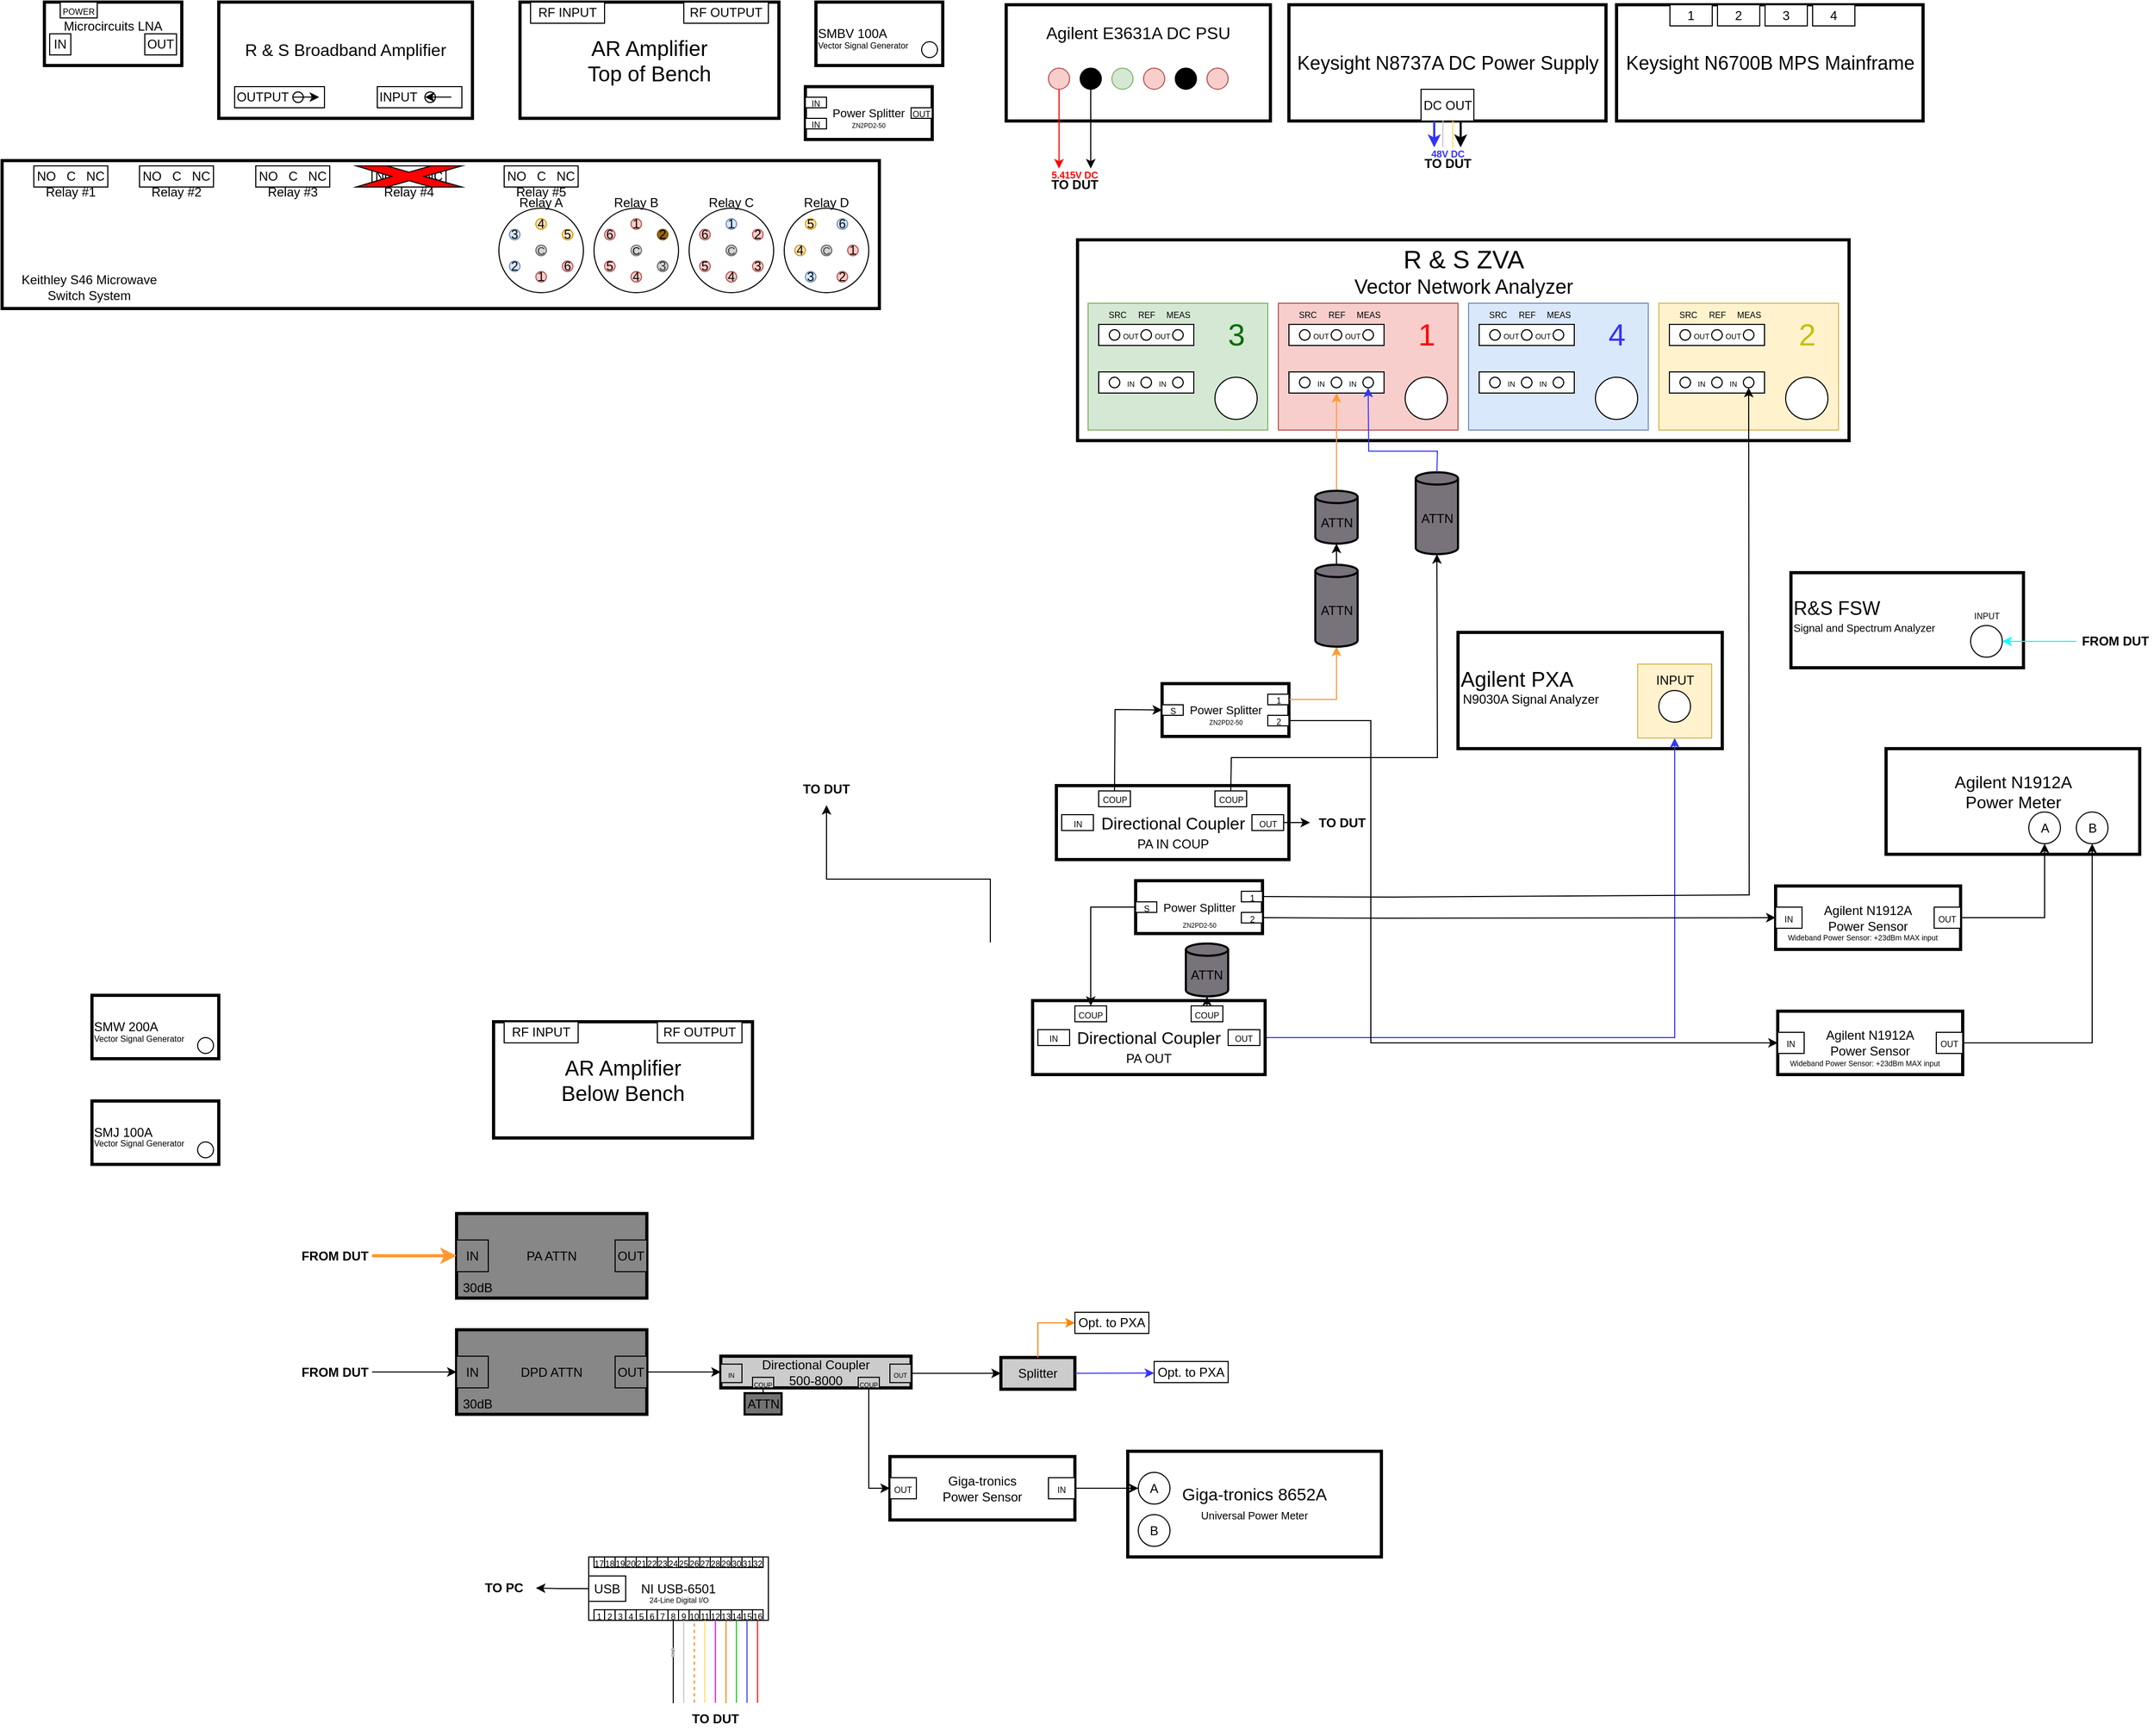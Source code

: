 <mxfile version="21.6.6" type="github" pages="2">
  <diagram name="Entire Setup" id="KPG9frDHrTeNR_pBxYRF">
    <mxGraphModel dx="2345" dy="1894" grid="1" gridSize="10" guides="1" tooltips="1" connect="1" arrows="1" fold="1" page="1" pageScale="1" pageWidth="1100" pageHeight="850" background="none" math="1" shadow="0">
      <root>
        <mxCell id="0" />
        <mxCell id="1" parent="0" />
        <mxCell id="TIZcJ4Cyvrn126za0Mi8-1" value="SMJ 100A" style="rounded=0;whiteSpace=wrap;html=1;strokeWidth=3;align=left;" parent="1" vertex="1">
          <mxGeometry x="100" y="210" width="120" height="60" as="geometry" />
        </mxCell>
        <mxCell id="TIZcJ4Cyvrn126za0Mi8-2" value="SMBV 100A" style="rounded=0;whiteSpace=wrap;html=1;strokeWidth=3;align=left;" parent="1" vertex="1">
          <mxGeometry x="785" y="-830" width="120" height="60" as="geometry" />
        </mxCell>
        <mxCell id="TIZcJ4Cyvrn126za0Mi8-3" value="SMW 200A" style="rounded=0;whiteSpace=wrap;html=1;strokeWidth=3;align=left;" parent="1" vertex="1">
          <mxGeometry x="100" y="110" width="120" height="60" as="geometry" />
        </mxCell>
        <mxCell id="TIZcJ4Cyvrn126za0Mi8-4" value="&lt;font style=&quot;font-size: 11px;&quot;&gt;Power Splitter&lt;/font&gt;" style="rounded=0;whiteSpace=wrap;html=1;strokeWidth=3;" parent="1" vertex="1">
          <mxGeometry x="775" y="-750" width="120" height="50" as="geometry" />
        </mxCell>
        <mxCell id="TIZcJ4Cyvrn126za0Mi8-7" value="" style="rounded=0;whiteSpace=wrap;html=1;strokeWidth=3;" parent="1" vertex="1">
          <mxGeometry x="15" y="-680" width="830" height="140" as="geometry" />
        </mxCell>
        <mxCell id="TIZcJ4Cyvrn126za0Mi8-8" value="NO&amp;nbsp; &amp;nbsp;C&amp;nbsp; &amp;nbsp;NC" style="rounded=0;whiteSpace=wrap;html=1;" parent="1" vertex="1">
          <mxGeometry x="45" y="-675" width="70" height="20" as="geometry" />
        </mxCell>
        <mxCell id="Frwhosp65m-B4slvjgfp-1" value="Relay #1" style="text;html=1;strokeColor=none;fillColor=none;align=center;verticalAlign=middle;whiteSpace=wrap;rounded=0;" parent="1" vertex="1">
          <mxGeometry x="50" y="-655" width="60" height="10" as="geometry" />
        </mxCell>
        <mxCell id="Frwhosp65m-B4slvjgfp-2" value="NO&amp;nbsp; &amp;nbsp;C&amp;nbsp; &amp;nbsp;NC" style="rounded=0;whiteSpace=wrap;html=1;" parent="1" vertex="1">
          <mxGeometry x="145" y="-675" width="70" height="20" as="geometry" />
        </mxCell>
        <mxCell id="Frwhosp65m-B4slvjgfp-3" value="Relay #2" style="text;html=1;strokeColor=none;fillColor=none;align=center;verticalAlign=middle;whiteSpace=wrap;rounded=0;" parent="1" vertex="1">
          <mxGeometry x="150" y="-655" width="60" height="10" as="geometry" />
        </mxCell>
        <mxCell id="Frwhosp65m-B4slvjgfp-4" value="NO&amp;nbsp; &amp;nbsp;C&amp;nbsp; &amp;nbsp;NC" style="rounded=0;whiteSpace=wrap;html=1;" parent="1" vertex="1">
          <mxGeometry x="255" y="-675" width="70" height="20" as="geometry" />
        </mxCell>
        <mxCell id="Frwhosp65m-B4slvjgfp-5" value="Relay #3" style="text;html=1;strokeColor=none;fillColor=none;align=center;verticalAlign=middle;whiteSpace=wrap;rounded=0;" parent="1" vertex="1">
          <mxGeometry x="260" y="-655" width="60" height="10" as="geometry" />
        </mxCell>
        <mxCell id="Frwhosp65m-B4slvjgfp-6" value="NO&amp;nbsp; &amp;nbsp;C&amp;nbsp; &amp;nbsp;NC" style="rounded=0;whiteSpace=wrap;html=1;" parent="1" vertex="1">
          <mxGeometry x="365" y="-675" width="70" height="20" as="geometry" />
        </mxCell>
        <mxCell id="Frwhosp65m-B4slvjgfp-7" value="Relay #4" style="text;html=1;strokeColor=none;fillColor=none;align=center;verticalAlign=middle;whiteSpace=wrap;rounded=0;" parent="1" vertex="1">
          <mxGeometry x="370" y="-655" width="60" height="10" as="geometry" />
        </mxCell>
        <mxCell id="Frwhosp65m-B4slvjgfp-8" value="" style="ellipse;whiteSpace=wrap;html=1;aspect=fixed;" parent="1" vertex="1">
          <mxGeometry x="485" y="-635" width="80" height="80" as="geometry" />
        </mxCell>
        <mxCell id="Frwhosp65m-B4slvjgfp-9" value="4" style="ellipse;whiteSpace=wrap;html=1;aspect=fixed;fillColor=#ffe6cc;strokeColor=#d79b00;" parent="1" vertex="1">
          <mxGeometry x="520" y="-625" width="10" height="10" as="geometry" />
        </mxCell>
        <mxCell id="Frwhosp65m-B4slvjgfp-10" value="5" style="ellipse;whiteSpace=wrap;html=1;aspect=fixed;fillColor=#ffe6cc;strokeColor=#d79b00;" parent="1" vertex="1">
          <mxGeometry x="545" y="-615" width="10" height="10" as="geometry" />
        </mxCell>
        <mxCell id="Frwhosp65m-B4slvjgfp-11" value="6" style="ellipse;whiteSpace=wrap;html=1;aspect=fixed;fillColor=#f8cecc;strokeColor=#b85450;" parent="1" vertex="1">
          <mxGeometry x="545" y="-585" width="10" height="10" as="geometry" />
        </mxCell>
        <mxCell id="Frwhosp65m-B4slvjgfp-12" value="1" style="ellipse;whiteSpace=wrap;html=1;aspect=fixed;fillColor=#f8cecc;strokeColor=#b85450;" parent="1" vertex="1">
          <mxGeometry x="520" y="-575" width="10" height="10" as="geometry" />
        </mxCell>
        <mxCell id="Frwhosp65m-B4slvjgfp-13" value="2" style="ellipse;whiteSpace=wrap;html=1;aspect=fixed;fillColor=#dae8fc;strokeColor=#6c8ebf;" parent="1" vertex="1">
          <mxGeometry x="495" y="-585" width="10" height="10" as="geometry" />
        </mxCell>
        <mxCell id="Frwhosp65m-B4slvjgfp-14" value="3" style="ellipse;whiteSpace=wrap;html=1;aspect=fixed;fillColor=#dae8fc;strokeColor=#6c8ebf;" parent="1" vertex="1">
          <mxGeometry x="495" y="-615" width="10" height="10" as="geometry" />
        </mxCell>
        <mxCell id="Frwhosp65m-B4slvjgfp-15" value="&lt;font style=&quot;font-size: 10px;&quot;&gt;C&lt;/font&gt;" style="ellipse;whiteSpace=wrap;html=1;aspect=fixed;fillColor=#D4D4D4;fontColor=#333333;strokeColor=#666666;" parent="1" vertex="1">
          <mxGeometry x="520" y="-600" width="10" height="10" as="geometry" />
        </mxCell>
        <mxCell id="Frwhosp65m-B4slvjgfp-16" value="Relay A" style="text;html=1;strokeColor=none;fillColor=none;align=center;verticalAlign=middle;whiteSpace=wrap;rounded=0;" parent="1" vertex="1">
          <mxGeometry x="495" y="-645" width="60" height="10" as="geometry" />
        </mxCell>
        <mxCell id="Frwhosp65m-B4slvjgfp-17" value="" style="ellipse;whiteSpace=wrap;html=1;aspect=fixed;" parent="1" vertex="1">
          <mxGeometry x="575" y="-635" width="80" height="80" as="geometry" />
        </mxCell>
        <mxCell id="Frwhosp65m-B4slvjgfp-18" value="1" style="ellipse;whiteSpace=wrap;html=1;aspect=fixed;fillColor=#f8cecc;strokeColor=#b85450;" parent="1" vertex="1">
          <mxGeometry x="610" y="-625" width="10" height="10" as="geometry" />
        </mxCell>
        <mxCell id="Frwhosp65m-B4slvjgfp-19" value="2" style="ellipse;whiteSpace=wrap;html=1;aspect=fixed;fillColor=#9C630E;strokeColor=#755500;gradientColor=none;" parent="1" vertex="1">
          <mxGeometry x="635" y="-615" width="10" height="10" as="geometry" />
        </mxCell>
        <mxCell id="Frwhosp65m-B4slvjgfp-20" value="3" style="ellipse;whiteSpace=wrap;html=1;aspect=fixed;fillColor=#D4D4D4;fontColor=#333333;strokeColor=#666666;" parent="1" vertex="1">
          <mxGeometry x="635" y="-585" width="10" height="10" as="geometry" />
        </mxCell>
        <mxCell id="Frwhosp65m-B4slvjgfp-21" value="4" style="ellipse;whiteSpace=wrap;html=1;aspect=fixed;fillColor=#f8cecc;strokeColor=#b85450;" parent="1" vertex="1">
          <mxGeometry x="610" y="-575" width="10" height="10" as="geometry" />
        </mxCell>
        <mxCell id="Frwhosp65m-B4slvjgfp-22" value="5" style="ellipse;whiteSpace=wrap;html=1;aspect=fixed;fillColor=#f8cecc;strokeColor=#b85450;" parent="1" vertex="1">
          <mxGeometry x="585" y="-585" width="10" height="10" as="geometry" />
        </mxCell>
        <mxCell id="Frwhosp65m-B4slvjgfp-23" value="6" style="ellipse;whiteSpace=wrap;html=1;aspect=fixed;fillColor=#f8cecc;strokeColor=#b85450;" parent="1" vertex="1">
          <mxGeometry x="585" y="-615" width="10" height="10" as="geometry" />
        </mxCell>
        <mxCell id="Frwhosp65m-B4slvjgfp-24" value="&lt;font style=&quot;font-size: 10px;&quot;&gt;C&lt;/font&gt;" style="ellipse;whiteSpace=wrap;html=1;aspect=fixed;fillColor=#D4D4D4;strokeColor=#737373;" parent="1" vertex="1">
          <mxGeometry x="610" y="-600" width="10" height="10" as="geometry" />
        </mxCell>
        <mxCell id="Frwhosp65m-B4slvjgfp-25" value="Relay B" style="text;html=1;strokeColor=none;fillColor=none;align=center;verticalAlign=middle;whiteSpace=wrap;rounded=0;" parent="1" vertex="1">
          <mxGeometry x="585" y="-645" width="60" height="10" as="geometry" />
        </mxCell>
        <mxCell id="Frwhosp65m-B4slvjgfp-26" value="" style="ellipse;whiteSpace=wrap;html=1;aspect=fixed;" parent="1" vertex="1">
          <mxGeometry x="665" y="-635" width="80" height="80" as="geometry" />
        </mxCell>
        <mxCell id="Frwhosp65m-B4slvjgfp-27" value="1" style="ellipse;whiteSpace=wrap;html=1;aspect=fixed;fillColor=#dae8fc;strokeColor=#6c8ebf;" parent="1" vertex="1">
          <mxGeometry x="700" y="-625" width="10" height="10" as="geometry" />
        </mxCell>
        <mxCell id="Frwhosp65m-B4slvjgfp-28" value="2" style="ellipse;whiteSpace=wrap;html=1;aspect=fixed;fillColor=#f8cecc;strokeColor=#b85450;" parent="1" vertex="1">
          <mxGeometry x="725" y="-615" width="10" height="10" as="geometry" />
        </mxCell>
        <mxCell id="Frwhosp65m-B4slvjgfp-29" value="3" style="ellipse;whiteSpace=wrap;html=1;aspect=fixed;fillColor=#f8cecc;strokeColor=#b85450;" parent="1" vertex="1">
          <mxGeometry x="725" y="-585" width="10" height="10" as="geometry" />
        </mxCell>
        <mxCell id="Frwhosp65m-B4slvjgfp-30" value="4" style="ellipse;whiteSpace=wrap;html=1;aspect=fixed;fillColor=#f8cecc;strokeColor=#b85450;" parent="1" vertex="1">
          <mxGeometry x="700" y="-575" width="10" height="10" as="geometry" />
        </mxCell>
        <mxCell id="Frwhosp65m-B4slvjgfp-31" value="5" style="ellipse;whiteSpace=wrap;html=1;aspect=fixed;fillColor=#f8cecc;strokeColor=#b85450;" parent="1" vertex="1">
          <mxGeometry x="675" y="-585" width="10" height="10" as="geometry" />
        </mxCell>
        <mxCell id="Frwhosp65m-B4slvjgfp-32" value="6" style="ellipse;whiteSpace=wrap;html=1;aspect=fixed;fillColor=#f8cecc;strokeColor=#b85450;" parent="1" vertex="1">
          <mxGeometry x="675" y="-615" width="10" height="10" as="geometry" />
        </mxCell>
        <mxCell id="Frwhosp65m-B4slvjgfp-33" value="&lt;font style=&quot;font-size: 10px;&quot;&gt;C&lt;/font&gt;" style="ellipse;whiteSpace=wrap;html=1;aspect=fixed;fillColor=#D4D4D4;fontColor=#333333;strokeColor=#666666;" parent="1" vertex="1">
          <mxGeometry x="700" y="-600" width="10" height="10" as="geometry" />
        </mxCell>
        <mxCell id="Frwhosp65m-B4slvjgfp-34" value="Relay C" style="text;html=1;strokeColor=none;fillColor=none;align=center;verticalAlign=middle;whiteSpace=wrap;rounded=0;" parent="1" vertex="1">
          <mxGeometry x="675" y="-645" width="60" height="10" as="geometry" />
        </mxCell>
        <mxCell id="Frwhosp65m-B4slvjgfp-35" value="" style="ellipse;whiteSpace=wrap;html=1;aspect=fixed;" parent="1" vertex="1">
          <mxGeometry x="755" y="-635" width="80" height="80" as="geometry" />
        </mxCell>
        <mxCell id="Frwhosp65m-B4slvjgfp-36" value="6" style="ellipse;whiteSpace=wrap;html=1;aspect=fixed;fillColor=#dae8fc;strokeColor=#6c8ebf;" parent="1" vertex="1">
          <mxGeometry x="805" y="-625" width="10" height="10" as="geometry" />
        </mxCell>
        <mxCell id="Frwhosp65m-B4slvjgfp-37" value="1" style="ellipse;whiteSpace=wrap;html=1;aspect=fixed;fillColor=#f8cecc;strokeColor=#b85450;" parent="1" vertex="1">
          <mxGeometry x="815" y="-600" width="10" height="10" as="geometry" />
        </mxCell>
        <mxCell id="Frwhosp65m-B4slvjgfp-38" value="2" style="ellipse;whiteSpace=wrap;html=1;aspect=fixed;fillColor=#f8cecc;strokeColor=#b85450;" parent="1" vertex="1">
          <mxGeometry x="805" y="-575" width="10" height="10" as="geometry" />
        </mxCell>
        <mxCell id="Frwhosp65m-B4slvjgfp-39" value="3" style="ellipse;whiteSpace=wrap;html=1;aspect=fixed;fillColor=#dae8fc;strokeColor=#6c8ebf;" parent="1" vertex="1">
          <mxGeometry x="775" y="-575" width="10" height="10" as="geometry" />
        </mxCell>
        <mxCell id="Frwhosp65m-B4slvjgfp-40" value="4" style="ellipse;whiteSpace=wrap;html=1;aspect=fixed;fillColor=#ffe6cc;strokeColor=#d79b00;" parent="1" vertex="1">
          <mxGeometry x="765" y="-600" width="10" height="10" as="geometry" />
        </mxCell>
        <mxCell id="Frwhosp65m-B4slvjgfp-41" value="5" style="ellipse;whiteSpace=wrap;html=1;aspect=fixed;fillColor=#ffe6cc;strokeColor=#d79b00;" parent="1" vertex="1">
          <mxGeometry x="775" y="-625" width="10" height="10" as="geometry" />
        </mxCell>
        <mxCell id="Frwhosp65m-B4slvjgfp-42" value="&lt;font style=&quot;font-size: 10px;&quot;&gt;C&lt;/font&gt;" style="ellipse;whiteSpace=wrap;html=1;aspect=fixed;fillColor=#D4D4D4;fontColor=#333333;strokeColor=#666666;" parent="1" vertex="1">
          <mxGeometry x="790" y="-600" width="10" height="10" as="geometry" />
        </mxCell>
        <mxCell id="Frwhosp65m-B4slvjgfp-43" value="Relay D" style="text;html=1;strokeColor=none;fillColor=none;align=center;verticalAlign=middle;whiteSpace=wrap;rounded=0;" parent="1" vertex="1">
          <mxGeometry x="765" y="-645" width="60" height="10" as="geometry" />
        </mxCell>
        <mxCell id="Frwhosp65m-B4slvjgfp-50" value="NO&amp;nbsp; &amp;nbsp;C&amp;nbsp; &amp;nbsp;NC" style="rounded=0;whiteSpace=wrap;html=1;" parent="1" vertex="1">
          <mxGeometry x="490" y="-675" width="70" height="20" as="geometry" />
        </mxCell>
        <mxCell id="Frwhosp65m-B4slvjgfp-51" value="Relay #5" style="text;html=1;strokeColor=none;fillColor=none;align=center;verticalAlign=middle;whiteSpace=wrap;rounded=0;" parent="1" vertex="1">
          <mxGeometry x="495" y="-655" width="60" height="10" as="geometry" />
        </mxCell>
        <mxCell id="Frwhosp65m-B4slvjgfp-54" value="&lt;font style=&quot;font-size: 20px;&quot;&gt;AR Amplifier&lt;br&gt;Top of Bench&lt;br&gt;&lt;/font&gt;" style="rounded=0;whiteSpace=wrap;html=1;strokeWidth=3;" parent="1" vertex="1">
          <mxGeometry x="505" y="-830" width="245" height="110" as="geometry" />
        </mxCell>
        <mxCell id="Frwhosp65m-B4slvjgfp-55" value="RF INPUT" style="rounded=0;whiteSpace=wrap;html=1;" parent="1" vertex="1">
          <mxGeometry x="515" y="-830" width="70" height="20" as="geometry" />
        </mxCell>
        <mxCell id="Frwhosp65m-B4slvjgfp-57" value="RF OUTPUT" style="rounded=0;whiteSpace=wrap;html=1;" parent="1" vertex="1">
          <mxGeometry x="660" y="-830" width="80" height="20" as="geometry" />
        </mxCell>
        <mxCell id="Frwhosp65m-B4slvjgfp-61" value="Microcircuits LNA&lt;br&gt;&lt;br&gt;" style="rounded=0;whiteSpace=wrap;html=1;strokeWidth=3;" parent="1" vertex="1">
          <mxGeometry x="55" y="-830" width="130" height="60" as="geometry" />
        </mxCell>
        <mxCell id="Frwhosp65m-B4slvjgfp-64" value="IN" style="rounded=0;whiteSpace=wrap;html=1;" parent="1" vertex="1">
          <mxGeometry x="60" y="-800" width="20" height="20" as="geometry" />
        </mxCell>
        <mxCell id="Frwhosp65m-B4slvjgfp-65" value="OUT" style="rounded=0;whiteSpace=wrap;html=1;" parent="1" vertex="1">
          <mxGeometry x="150" y="-800" width="30" height="20" as="geometry" />
        </mxCell>
        <mxCell id="Frwhosp65m-B4slvjgfp-66" value="&lt;font style=&quot;font-size: 16px;&quot;&gt;R &amp;amp; S Broadband Amplifier&lt;br&gt;&lt;br&gt;&lt;/font&gt;" style="rounded=0;whiteSpace=wrap;html=1;strokeWidth=3;" parent="1" vertex="1">
          <mxGeometry x="220" y="-830" width="240" height="110" as="geometry" />
        </mxCell>
        <mxCell id="Frwhosp65m-B4slvjgfp-67" value="INPUT" style="rounded=0;whiteSpace=wrap;html=1;align=left;" parent="1" vertex="1">
          <mxGeometry x="370" y="-750" width="80" height="20" as="geometry" />
        </mxCell>
        <mxCell id="Frwhosp65m-B4slvjgfp-68" value="" style="ellipse;whiteSpace=wrap;html=1;aspect=fixed;" parent="1" vertex="1">
          <mxGeometry x="415" y="-745" width="10" height="10" as="geometry" />
        </mxCell>
        <mxCell id="Frwhosp65m-B4slvjgfp-69" value="" style="endArrow=classic;html=1;rounded=0;strokeWidth=1;strokeColor=default;" parent="1" edge="1">
          <mxGeometry width="50" height="50" relative="1" as="geometry">
            <mxPoint x="440" y="-740.11" as="sourcePoint" />
            <mxPoint x="415" y="-740.11" as="targetPoint" />
          </mxGeometry>
        </mxCell>
        <mxCell id="Frwhosp65m-B4slvjgfp-76" value="OUTPUT" style="rounded=0;whiteSpace=wrap;html=1;align=left;" parent="1" vertex="1">
          <mxGeometry x="235" y="-750" width="85" height="20" as="geometry" />
        </mxCell>
        <mxCell id="Frwhosp65m-B4slvjgfp-77" value="" style="ellipse;whiteSpace=wrap;html=1;aspect=fixed;" parent="1" vertex="1">
          <mxGeometry x="290" y="-745" width="10" height="10" as="geometry" />
        </mxCell>
        <mxCell id="Frwhosp65m-B4slvjgfp-78" value="" style="endArrow=classic;html=1;rounded=0;strokeWidth=1;strokeColor=default;" parent="1" edge="1">
          <mxGeometry width="50" height="50" relative="1" as="geometry">
            <mxPoint x="290" y="-740.11" as="sourcePoint" />
            <mxPoint x="315" y="-740.11" as="targetPoint" />
          </mxGeometry>
        </mxCell>
        <mxCell id="Frwhosp65m-B4slvjgfp-83" value="&lt;font style=&quot;font-size: 18px;&quot;&gt;Keysight N8737A DC Power Supply&lt;/font&gt;" style="rounded=0;whiteSpace=wrap;html=1;strokeWidth=3;" parent="1" vertex="1">
          <mxGeometry x="1232.5" y="-827.5" width="300" height="110" as="geometry" />
        </mxCell>
        <mxCell id="Frwhosp65m-B4slvjgfp-84" value="&lt;font style=&quot;font-size: 18px;&quot;&gt;Keysight N6700B MPS Mainframe&lt;/font&gt;" style="rounded=0;whiteSpace=wrap;html=1;strokeWidth=3;" parent="1" vertex="1">
          <mxGeometry x="1542.5" y="-827.5" width="290" height="110" as="geometry" />
        </mxCell>
        <mxCell id="Frwhosp65m-B4slvjgfp-85" value="&lt;font style=&quot;font-size: 16px;&quot;&gt;Agilent E3631A DC PSU&lt;br&gt;&lt;br&gt;&lt;br&gt;&lt;br&gt;&lt;/font&gt;" style="rounded=0;whiteSpace=wrap;html=1;strokeWidth=3;" parent="1" vertex="1">
          <mxGeometry x="965" y="-827.5" width="250" height="110" as="geometry" />
        </mxCell>
        <mxCell id="Frwhosp65m-B4slvjgfp-87" value="&lt;font style=&quot;&quot;&gt;&lt;span style=&quot;font-size: 24px;&quot;&gt;R &amp;amp; S ZVA&lt;/span&gt;&lt;br&gt;&lt;font style=&quot;font-size: 19px;&quot;&gt;Vector Network Analyzer&lt;/font&gt;&lt;br&gt;&lt;br&gt;&lt;br&gt;&lt;br&gt;&lt;br&gt;&lt;br&gt;&lt;br&gt;&lt;br&gt;&lt;br&gt;&lt;br&gt;&lt;/font&gt;" style="rounded=0;whiteSpace=wrap;html=1;strokeWidth=3;" parent="1" vertex="1">
          <mxGeometry x="1032.5" y="-605" width="730" height="190" as="geometry" />
        </mxCell>
        <mxCell id="Frwhosp65m-B4slvjgfp-88" value="&lt;font style=&quot;font-size: 20px;&quot;&gt;Agilent PXA&lt;br&gt;&lt;br&gt;&lt;/font&gt;" style="rounded=0;whiteSpace=wrap;html=1;align=left;strokeWidth=3;" parent="1" vertex="1">
          <mxGeometry x="1392.5" y="-233.46" width="250" height="110" as="geometry" />
        </mxCell>
        <mxCell id="Frwhosp65m-B4slvjgfp-89" value="&lt;font style=&quot;font-size: 18px;&quot;&gt;R&amp;amp;S FSW&lt;br&gt;&lt;br&gt;&lt;/font&gt;" style="rounded=0;whiteSpace=wrap;html=1;align=left;strokeWidth=3;" parent="1" vertex="1">
          <mxGeometry x="1707.5" y="-290" width="220" height="90" as="geometry" />
        </mxCell>
        <mxCell id="Frwhosp65m-B4slvjgfp-90" value="" style="rounded=0;whiteSpace=wrap;html=1;fillColor=#d5e8d4;strokeColor=#82b366;" parent="1" vertex="1">
          <mxGeometry x="1042.5" y="-545" width="170" height="120" as="geometry" />
        </mxCell>
        <mxCell id="Frwhosp65m-B4slvjgfp-94" value="" style="rounded=0;whiteSpace=wrap;html=1;" parent="1" vertex="1">
          <mxGeometry x="1052.5" y="-525" width="90" height="20" as="geometry" />
        </mxCell>
        <mxCell id="Frwhosp65m-B4slvjgfp-95" value="" style="rounded=0;whiteSpace=wrap;html=1;" parent="1" vertex="1">
          <mxGeometry x="1052.5" y="-480" width="90" height="20" as="geometry" />
        </mxCell>
        <mxCell id="Frwhosp65m-B4slvjgfp-97" value="" style="ellipse;whiteSpace=wrap;html=1;aspect=fixed;" parent="1" vertex="1">
          <mxGeometry x="1162.5" y="-475" width="40" height="40" as="geometry" />
        </mxCell>
        <mxCell id="Frwhosp65m-B4slvjgfp-98" value="&lt;font color=&quot;#006e00&quot; style=&quot;font-size: 29px;&quot;&gt;3&lt;/font&gt;" style="text;html=1;strokeColor=none;fillColor=none;align=center;verticalAlign=middle;whiteSpace=wrap;rounded=0;" parent="1" vertex="1">
          <mxGeometry x="1152.5" y="-530" width="60" height="30" as="geometry" />
        </mxCell>
        <mxCell id="Frwhosp65m-B4slvjgfp-99" value="" style="ellipse;whiteSpace=wrap;html=1;aspect=fixed;" parent="1" vertex="1">
          <mxGeometry x="1062.5" y="-520" width="10" height="10" as="geometry" />
        </mxCell>
        <mxCell id="Frwhosp65m-B4slvjgfp-100" value="&lt;font style=&quot;font-size: 8px;&quot;&gt;SRC&lt;/font&gt;" style="text;html=1;strokeColor=none;fillColor=none;align=center;verticalAlign=middle;whiteSpace=wrap;rounded=0;" parent="1" vertex="1">
          <mxGeometry x="1057.5" y="-545" width="25" height="20" as="geometry" />
        </mxCell>
        <mxCell id="IWHVhnK3SDPOk-1DZyC3-1" value="" style="ellipse;whiteSpace=wrap;html=1;aspect=fixed;" parent="1" vertex="1">
          <mxGeometry x="1092.5" y="-520" width="10" height="10" as="geometry" />
        </mxCell>
        <mxCell id="IWHVhnK3SDPOk-1DZyC3-2" value="" style="ellipse;whiteSpace=wrap;html=1;aspect=fixed;" parent="1" vertex="1">
          <mxGeometry x="1122.5" y="-520" width="10" height="10" as="geometry" />
        </mxCell>
        <mxCell id="IWHVhnK3SDPOk-1DZyC3-3" value="" style="ellipse;whiteSpace=wrap;html=1;aspect=fixed;" parent="1" vertex="1">
          <mxGeometry x="1062.5" y="-475" width="10" height="10" as="geometry" />
        </mxCell>
        <mxCell id="IWHVhnK3SDPOk-1DZyC3-4" value="" style="ellipse;whiteSpace=wrap;html=1;aspect=fixed;" parent="1" vertex="1">
          <mxGeometry x="1092.5" y="-475" width="10" height="10" as="geometry" />
        </mxCell>
        <mxCell id="IWHVhnK3SDPOk-1DZyC3-5" value="" style="ellipse;whiteSpace=wrap;html=1;aspect=fixed;" parent="1" vertex="1">
          <mxGeometry x="1122.5" y="-475" width="10" height="10" as="geometry" />
        </mxCell>
        <mxCell id="IWHVhnK3SDPOk-1DZyC3-6" value="&lt;font style=&quot;font-size: 8px;&quot;&gt;REF&lt;/font&gt;" style="text;html=1;strokeColor=none;fillColor=none;align=center;verticalAlign=middle;whiteSpace=wrap;rounded=0;" parent="1" vertex="1">
          <mxGeometry x="1087.5" y="-545" width="20" height="20" as="geometry" />
        </mxCell>
        <mxCell id="IWHVhnK3SDPOk-1DZyC3-7" value="&lt;font style=&quot;font-size: 8px;&quot;&gt;MEAS&lt;/font&gt;" style="text;html=1;strokeColor=none;fillColor=none;align=center;verticalAlign=middle;whiteSpace=wrap;rounded=0;" parent="1" vertex="1">
          <mxGeometry x="1117.5" y="-545" width="20" height="20" as="geometry" />
        </mxCell>
        <mxCell id="IWHVhnK3SDPOk-1DZyC3-8" value="&lt;font style=&quot;font-size: 7px;&quot;&gt;OUT&lt;/font&gt;" style="text;html=1;strokeColor=none;fillColor=none;align=center;verticalAlign=middle;whiteSpace=wrap;rounded=0;" parent="1" vertex="1">
          <mxGeometry x="1072.5" y="-520" width="20" height="10" as="geometry" />
        </mxCell>
        <mxCell id="IWHVhnK3SDPOk-1DZyC3-9" value="&lt;font style=&quot;font-size: 7px;&quot;&gt;IN&lt;/font&gt;" style="text;html=1;strokeColor=none;fillColor=none;align=center;verticalAlign=middle;whiteSpace=wrap;rounded=0;" parent="1" vertex="1">
          <mxGeometry x="1072.5" y="-475" width="20" height="10" as="geometry" />
        </mxCell>
        <mxCell id="IWHVhnK3SDPOk-1DZyC3-26" value="" style="rounded=0;whiteSpace=wrap;html=1;fillColor=#f8cecc;strokeColor=#b85450;" parent="1" vertex="1">
          <mxGeometry x="1222.5" y="-545" width="170" height="120" as="geometry" />
        </mxCell>
        <mxCell id="IWHVhnK3SDPOk-1DZyC3-27" value="" style="rounded=0;whiteSpace=wrap;html=1;" parent="1" vertex="1">
          <mxGeometry x="1232.5" y="-525" width="90" height="20" as="geometry" />
        </mxCell>
        <mxCell id="IWHVhnK3SDPOk-1DZyC3-28" value="" style="rounded=0;whiteSpace=wrap;html=1;" parent="1" vertex="1">
          <mxGeometry x="1232.5" y="-480" width="90" height="20" as="geometry" />
        </mxCell>
        <mxCell id="IWHVhnK3SDPOk-1DZyC3-29" value="" style="ellipse;whiteSpace=wrap;html=1;aspect=fixed;" parent="1" vertex="1">
          <mxGeometry x="1342.5" y="-475" width="40" height="40" as="geometry" />
        </mxCell>
        <mxCell id="IWHVhnK3SDPOk-1DZyC3-30" value="&lt;font color=&quot;#ff0000&quot; style=&quot;font-size: 29px;&quot;&gt;1&lt;/font&gt;" style="text;html=1;strokeColor=none;fillColor=none;align=center;verticalAlign=middle;whiteSpace=wrap;rounded=0;" parent="1" vertex="1">
          <mxGeometry x="1332.5" y="-530" width="60" height="30" as="geometry" />
        </mxCell>
        <mxCell id="IWHVhnK3SDPOk-1DZyC3-31" value="" style="ellipse;whiteSpace=wrap;html=1;aspect=fixed;" parent="1" vertex="1">
          <mxGeometry x="1242.5" y="-520" width="10" height="10" as="geometry" />
        </mxCell>
        <mxCell id="IWHVhnK3SDPOk-1DZyC3-32" value="&lt;font style=&quot;font-size: 8px;&quot;&gt;SRC&lt;/font&gt;" style="text;html=1;strokeColor=none;fillColor=none;align=center;verticalAlign=middle;whiteSpace=wrap;rounded=0;" parent="1" vertex="1">
          <mxGeometry x="1237.5" y="-545" width="25" height="20" as="geometry" />
        </mxCell>
        <mxCell id="IWHVhnK3SDPOk-1DZyC3-33" value="" style="ellipse;whiteSpace=wrap;html=1;aspect=fixed;" parent="1" vertex="1">
          <mxGeometry x="1272.5" y="-520" width="10" height="10" as="geometry" />
        </mxCell>
        <mxCell id="IWHVhnK3SDPOk-1DZyC3-34" value="" style="ellipse;whiteSpace=wrap;html=1;aspect=fixed;" parent="1" vertex="1">
          <mxGeometry x="1302.5" y="-520" width="10" height="10" as="geometry" />
        </mxCell>
        <mxCell id="IWHVhnK3SDPOk-1DZyC3-35" value="" style="ellipse;whiteSpace=wrap;html=1;aspect=fixed;" parent="1" vertex="1">
          <mxGeometry x="1242.5" y="-475" width="10" height="10" as="geometry" />
        </mxCell>
        <mxCell id="IWHVhnK3SDPOk-1DZyC3-36" value="" style="ellipse;whiteSpace=wrap;html=1;aspect=fixed;" parent="1" vertex="1">
          <mxGeometry x="1272.5" y="-475" width="10" height="10" as="geometry" />
        </mxCell>
        <mxCell id="IWHVhnK3SDPOk-1DZyC3-37" value="" style="ellipse;whiteSpace=wrap;html=1;aspect=fixed;" parent="1" vertex="1">
          <mxGeometry x="1302.5" y="-475" width="10" height="10" as="geometry" />
        </mxCell>
        <mxCell id="IWHVhnK3SDPOk-1DZyC3-38" value="&lt;font style=&quot;font-size: 8px;&quot;&gt;REF&lt;/font&gt;" style="text;html=1;strokeColor=none;fillColor=none;align=center;verticalAlign=middle;whiteSpace=wrap;rounded=0;" parent="1" vertex="1">
          <mxGeometry x="1267.5" y="-545" width="20" height="20" as="geometry" />
        </mxCell>
        <mxCell id="IWHVhnK3SDPOk-1DZyC3-39" value="&lt;font style=&quot;font-size: 8px;&quot;&gt;MEAS&lt;/font&gt;" style="text;html=1;strokeColor=none;fillColor=none;align=center;verticalAlign=middle;whiteSpace=wrap;rounded=0;" parent="1" vertex="1">
          <mxGeometry x="1297.5" y="-545" width="20" height="20" as="geometry" />
        </mxCell>
        <mxCell id="IWHVhnK3SDPOk-1DZyC3-40" value="&lt;font style=&quot;font-size: 7px;&quot;&gt;OUT&lt;/font&gt;" style="text;html=1;strokeColor=none;fillColor=none;align=center;verticalAlign=middle;whiteSpace=wrap;rounded=0;" parent="1" vertex="1">
          <mxGeometry x="1252.5" y="-520" width="20" height="10" as="geometry" />
        </mxCell>
        <mxCell id="IWHVhnK3SDPOk-1DZyC3-41" value="&lt;font style=&quot;font-size: 7px;&quot;&gt;IN&lt;/font&gt;" style="text;html=1;strokeColor=none;fillColor=none;align=center;verticalAlign=middle;whiteSpace=wrap;rounded=0;" parent="1" vertex="1">
          <mxGeometry x="1252.5" y="-475" width="20" height="10" as="geometry" />
        </mxCell>
        <mxCell id="IWHVhnK3SDPOk-1DZyC3-42" value="" style="rounded=0;whiteSpace=wrap;html=1;fillColor=#dae8fc;strokeColor=#6c8ebf;" parent="1" vertex="1">
          <mxGeometry x="1402.5" y="-545" width="170" height="120" as="geometry" />
        </mxCell>
        <mxCell id="IWHVhnK3SDPOk-1DZyC3-43" value="" style="rounded=0;whiteSpace=wrap;html=1;" parent="1" vertex="1">
          <mxGeometry x="1412.5" y="-525" width="90" height="20" as="geometry" />
        </mxCell>
        <mxCell id="IWHVhnK3SDPOk-1DZyC3-44" value="" style="rounded=0;whiteSpace=wrap;html=1;" parent="1" vertex="1">
          <mxGeometry x="1412.5" y="-480" width="90" height="20" as="geometry" />
        </mxCell>
        <mxCell id="IWHVhnK3SDPOk-1DZyC3-45" value="" style="ellipse;whiteSpace=wrap;html=1;aspect=fixed;" parent="1" vertex="1">
          <mxGeometry x="1522.5" y="-475" width="40" height="40" as="geometry" />
        </mxCell>
        <mxCell id="IWHVhnK3SDPOk-1DZyC3-46" value="&lt;font color=&quot;#3333ff&quot; style=&quot;font-size: 29px;&quot;&gt;4&lt;/font&gt;" style="text;html=1;strokeColor=none;fillColor=none;align=center;verticalAlign=middle;whiteSpace=wrap;rounded=0;" parent="1" vertex="1">
          <mxGeometry x="1512.5" y="-530" width="60" height="30" as="geometry" />
        </mxCell>
        <mxCell id="IWHVhnK3SDPOk-1DZyC3-47" value="" style="ellipse;whiteSpace=wrap;html=1;aspect=fixed;" parent="1" vertex="1">
          <mxGeometry x="1422.5" y="-520" width="10" height="10" as="geometry" />
        </mxCell>
        <mxCell id="IWHVhnK3SDPOk-1DZyC3-48" value="&lt;font style=&quot;font-size: 8px;&quot;&gt;SRC&lt;/font&gt;" style="text;html=1;strokeColor=none;fillColor=none;align=center;verticalAlign=middle;whiteSpace=wrap;rounded=0;" parent="1" vertex="1">
          <mxGeometry x="1417.5" y="-545" width="25" height="20" as="geometry" />
        </mxCell>
        <mxCell id="IWHVhnK3SDPOk-1DZyC3-49" value="" style="ellipse;whiteSpace=wrap;html=1;aspect=fixed;" parent="1" vertex="1">
          <mxGeometry x="1452.5" y="-520" width="10" height="10" as="geometry" />
        </mxCell>
        <mxCell id="IWHVhnK3SDPOk-1DZyC3-50" value="" style="ellipse;whiteSpace=wrap;html=1;aspect=fixed;" parent="1" vertex="1">
          <mxGeometry x="1482.5" y="-520" width="10" height="10" as="geometry" />
        </mxCell>
        <mxCell id="IWHVhnK3SDPOk-1DZyC3-51" value="" style="ellipse;whiteSpace=wrap;html=1;aspect=fixed;" parent="1" vertex="1">
          <mxGeometry x="1422.5" y="-475" width="10" height="10" as="geometry" />
        </mxCell>
        <mxCell id="IWHVhnK3SDPOk-1DZyC3-52" value="" style="ellipse;whiteSpace=wrap;html=1;aspect=fixed;" parent="1" vertex="1">
          <mxGeometry x="1452.5" y="-475" width="10" height="10" as="geometry" />
        </mxCell>
        <mxCell id="IWHVhnK3SDPOk-1DZyC3-53" value="" style="ellipse;whiteSpace=wrap;html=1;aspect=fixed;" parent="1" vertex="1">
          <mxGeometry x="1482.5" y="-475" width="10" height="10" as="geometry" />
        </mxCell>
        <mxCell id="IWHVhnK3SDPOk-1DZyC3-54" value="&lt;font style=&quot;font-size: 8px;&quot;&gt;REF&lt;/font&gt;" style="text;html=1;strokeColor=none;fillColor=none;align=center;verticalAlign=middle;whiteSpace=wrap;rounded=0;" parent="1" vertex="1">
          <mxGeometry x="1447.5" y="-545" width="20" height="20" as="geometry" />
        </mxCell>
        <mxCell id="IWHVhnK3SDPOk-1DZyC3-55" value="&lt;font style=&quot;font-size: 8px;&quot;&gt;MEAS&lt;/font&gt;" style="text;html=1;strokeColor=none;fillColor=none;align=center;verticalAlign=middle;whiteSpace=wrap;rounded=0;" parent="1" vertex="1">
          <mxGeometry x="1477.5" y="-545" width="20" height="20" as="geometry" />
        </mxCell>
        <mxCell id="IWHVhnK3SDPOk-1DZyC3-56" value="&lt;font style=&quot;font-size: 7px;&quot;&gt;OUT&lt;/font&gt;" style="text;html=1;strokeColor=none;fillColor=none;align=center;verticalAlign=middle;whiteSpace=wrap;rounded=0;" parent="1" vertex="1">
          <mxGeometry x="1432.5" y="-520" width="20" height="10" as="geometry" />
        </mxCell>
        <mxCell id="IWHVhnK3SDPOk-1DZyC3-57" value="&lt;font style=&quot;font-size: 7px;&quot;&gt;IN&lt;/font&gt;" style="text;html=1;strokeColor=none;fillColor=none;align=center;verticalAlign=middle;whiteSpace=wrap;rounded=0;" parent="1" vertex="1">
          <mxGeometry x="1432.5" y="-475" width="20" height="10" as="geometry" />
        </mxCell>
        <mxCell id="IWHVhnK3SDPOk-1DZyC3-58" value="" style="rounded=0;whiteSpace=wrap;html=1;fillColor=#fff2cc;strokeColor=#d6b656;" parent="1" vertex="1">
          <mxGeometry x="1582.5" y="-545" width="170" height="120" as="geometry" />
        </mxCell>
        <mxCell id="IWHVhnK3SDPOk-1DZyC3-59" value="" style="rounded=0;whiteSpace=wrap;html=1;" parent="1" vertex="1">
          <mxGeometry x="1592.5" y="-525" width="90" height="20" as="geometry" />
        </mxCell>
        <mxCell id="IWHVhnK3SDPOk-1DZyC3-60" value="" style="rounded=0;whiteSpace=wrap;html=1;" parent="1" vertex="1">
          <mxGeometry x="1592.5" y="-480" width="90" height="20" as="geometry" />
        </mxCell>
        <mxCell id="IWHVhnK3SDPOk-1DZyC3-61" value="" style="ellipse;whiteSpace=wrap;html=1;aspect=fixed;" parent="1" vertex="1">
          <mxGeometry x="1702.5" y="-475" width="40" height="40" as="geometry" />
        </mxCell>
        <mxCell id="IWHVhnK3SDPOk-1DZyC3-62" value="&lt;font color=&quot;#c2c200&quot; style=&quot;font-size: 29px;&quot;&gt;2&lt;/font&gt;" style="text;html=1;strokeColor=none;fillColor=none;align=center;verticalAlign=middle;whiteSpace=wrap;rounded=0;" parent="1" vertex="1">
          <mxGeometry x="1692.5" y="-530" width="60" height="30" as="geometry" />
        </mxCell>
        <mxCell id="IWHVhnK3SDPOk-1DZyC3-63" value="" style="ellipse;whiteSpace=wrap;html=1;aspect=fixed;" parent="1" vertex="1">
          <mxGeometry x="1602.5" y="-520" width="10" height="10" as="geometry" />
        </mxCell>
        <mxCell id="IWHVhnK3SDPOk-1DZyC3-64" value="&lt;font style=&quot;font-size: 8px;&quot;&gt;SRC&lt;/font&gt;" style="text;html=1;strokeColor=none;fillColor=none;align=center;verticalAlign=middle;whiteSpace=wrap;rounded=0;" parent="1" vertex="1">
          <mxGeometry x="1597.5" y="-545" width="25" height="20" as="geometry" />
        </mxCell>
        <mxCell id="IWHVhnK3SDPOk-1DZyC3-65" value="" style="ellipse;whiteSpace=wrap;html=1;aspect=fixed;" parent="1" vertex="1">
          <mxGeometry x="1632.5" y="-520" width="10" height="10" as="geometry" />
        </mxCell>
        <mxCell id="IWHVhnK3SDPOk-1DZyC3-66" value="" style="ellipse;whiteSpace=wrap;html=1;aspect=fixed;" parent="1" vertex="1">
          <mxGeometry x="1662.5" y="-520" width="10" height="10" as="geometry" />
        </mxCell>
        <mxCell id="IWHVhnK3SDPOk-1DZyC3-67" value="" style="ellipse;whiteSpace=wrap;html=1;aspect=fixed;" parent="1" vertex="1">
          <mxGeometry x="1602.5" y="-475" width="10" height="10" as="geometry" />
        </mxCell>
        <mxCell id="IWHVhnK3SDPOk-1DZyC3-68" value="" style="ellipse;whiteSpace=wrap;html=1;aspect=fixed;" parent="1" vertex="1">
          <mxGeometry x="1632.5" y="-475" width="10" height="10" as="geometry" />
        </mxCell>
        <mxCell id="IWHVhnK3SDPOk-1DZyC3-69" value="" style="ellipse;whiteSpace=wrap;html=1;aspect=fixed;" parent="1" vertex="1">
          <mxGeometry x="1662.5" y="-475" width="10" height="10" as="geometry" />
        </mxCell>
        <mxCell id="IWHVhnK3SDPOk-1DZyC3-70" value="&lt;font style=&quot;font-size: 8px;&quot;&gt;REF&lt;/font&gt;" style="text;html=1;strokeColor=none;fillColor=none;align=center;verticalAlign=middle;whiteSpace=wrap;rounded=0;" parent="1" vertex="1">
          <mxGeometry x="1627.5" y="-545" width="20" height="20" as="geometry" />
        </mxCell>
        <mxCell id="IWHVhnK3SDPOk-1DZyC3-71" value="&lt;font style=&quot;font-size: 8px;&quot;&gt;MEAS&lt;/font&gt;" style="text;html=1;strokeColor=none;fillColor=none;align=center;verticalAlign=middle;whiteSpace=wrap;rounded=0;" parent="1" vertex="1">
          <mxGeometry x="1657.5" y="-545" width="20" height="20" as="geometry" />
        </mxCell>
        <mxCell id="IWHVhnK3SDPOk-1DZyC3-72" value="&lt;font style=&quot;font-size: 7px;&quot;&gt;OUT&lt;/font&gt;" style="text;html=1;strokeColor=none;fillColor=none;align=center;verticalAlign=middle;whiteSpace=wrap;rounded=0;" parent="1" vertex="1">
          <mxGeometry x="1612.5" y="-520" width="20" height="10" as="geometry" />
        </mxCell>
        <mxCell id="IWHVhnK3SDPOk-1DZyC3-73" value="&lt;font style=&quot;font-size: 7px;&quot;&gt;IN&lt;/font&gt;" style="text;html=1;strokeColor=none;fillColor=none;align=center;verticalAlign=middle;whiteSpace=wrap;rounded=0;" parent="1" vertex="1">
          <mxGeometry x="1612.5" y="-475" width="20" height="10" as="geometry" />
        </mxCell>
        <mxCell id="c6x9nXXjt7grRlhbPBqf-23" style="edgeStyle=orthogonalEdgeStyle;rounded=0;orthogonalLoop=1;jettySize=auto;html=1;entryX=0.5;entryY=1;entryDx=0;entryDy=0;fontFamily=Helvetica;fontSize=12;fontColor=default;strokeColor=#3333FF;" parent="1" source="IWHVhnK3SDPOk-1DZyC3-75" target="IWHVhnK3SDPOk-1DZyC3-84" edge="1">
          <mxGeometry relative="1" as="geometry" />
        </mxCell>
        <mxCell id="IWHVhnK3SDPOk-1DZyC3-75" value="&lt;font style=&quot;font-size: 16px;&quot;&gt;Directional Coupler&lt;/font&gt;" style="rounded=0;whiteSpace=wrap;html=1;strokeWidth=3;" parent="1" vertex="1">
          <mxGeometry x="990" y="115.0" width="220" height="70" as="geometry" />
        </mxCell>
        <mxCell id="IWHVhnK3SDPOk-1DZyC3-76" value="&lt;span style=&quot;font-size: 8px;&quot;&gt;IN&lt;/span&gt;" style="rounded=0;whiteSpace=wrap;html=1;" parent="1" vertex="1">
          <mxGeometry x="995" y="142.5" width="30" height="15" as="geometry" />
        </mxCell>
        <mxCell id="IWHVhnK3SDPOk-1DZyC3-77" value="&lt;font style=&quot;font-size: 8px;&quot;&gt;OUT&lt;/font&gt;" style="rounded=0;whiteSpace=wrap;html=1;" parent="1" vertex="1">
          <mxGeometry x="1175" y="142.5" width="30" height="15" as="geometry" />
        </mxCell>
        <mxCell id="IWHVhnK3SDPOk-1DZyC3-78" value="&lt;font style=&quot;font-size: 8px;&quot;&gt;COUP&lt;/font&gt;" style="rounded=0;whiteSpace=wrap;html=1;" parent="1" vertex="1">
          <mxGeometry x="1030" y="120.0" width="30" height="15" as="geometry" />
        </mxCell>
        <mxCell id="c6x9nXXjt7grRlhbPBqf-91" value="" style="edgeStyle=orthogonalEdgeStyle;rounded=0;orthogonalLoop=1;jettySize=auto;html=1;fontFamily=Helvetica;fontSize=12;fontColor=default;" parent="1" source="IWHVhnK3SDPOk-1DZyC3-79" target="c6x9nXXjt7grRlhbPBqf-90" edge="1">
          <mxGeometry relative="1" as="geometry" />
        </mxCell>
        <mxCell id="IWHVhnK3SDPOk-1DZyC3-79" value="&lt;font style=&quot;font-size: 8px;&quot;&gt;COUP&lt;/font&gt;" style="rounded=0;whiteSpace=wrap;html=1;" parent="1" vertex="1">
          <mxGeometry x="1140" y="120.0" width="30" height="15" as="geometry" />
        </mxCell>
        <mxCell id="IWHVhnK3SDPOk-1DZyC3-80" value="PA OUT" style="text;html=1;strokeColor=none;fillColor=none;align=center;verticalAlign=middle;whiteSpace=wrap;rounded=0;" parent="1" vertex="1">
          <mxGeometry x="1070" y="155.0" width="60" height="30" as="geometry" />
        </mxCell>
        <mxCell id="IWHVhnK3SDPOk-1DZyC3-84" value="" style="rounded=0;whiteSpace=wrap;html=1;fillColor=#fff2cc;strokeColor=#d6b656;" parent="1" vertex="1">
          <mxGeometry x="1562.5" y="-203.46" width="70" height="70" as="geometry" />
        </mxCell>
        <mxCell id="IWHVhnK3SDPOk-1DZyC3-85" value="" style="ellipse;whiteSpace=wrap;html=1;aspect=fixed;" parent="1" vertex="1">
          <mxGeometry x="1582.5" y="-178.46" width="30" height="30" as="geometry" />
        </mxCell>
        <mxCell id="IWHVhnK3SDPOk-1DZyC3-86" value="INPUT" style="text;html=1;strokeColor=none;fillColor=none;align=center;verticalAlign=middle;whiteSpace=wrap;rounded=0;" parent="1" vertex="1">
          <mxGeometry x="1567.5" y="-203.46" width="60" height="30" as="geometry" />
        </mxCell>
        <mxCell id="IWHVhnK3SDPOk-1DZyC3-88" value="&lt;font style=&quot;font-size: 8px;&quot;&gt;IN&lt;/font&gt;" style="rounded=0;whiteSpace=wrap;html=1;" parent="1" vertex="1">
          <mxGeometry x="775" y="-740" width="20" height="10" as="geometry" />
        </mxCell>
        <mxCell id="IWHVhnK3SDPOk-1DZyC3-89" value="&lt;font style=&quot;font-size: 8px;&quot;&gt;IN&lt;/font&gt;" style="rounded=0;whiteSpace=wrap;html=1;" parent="1" vertex="1">
          <mxGeometry x="775" y="-720" width="20" height="10" as="geometry" />
        </mxCell>
        <mxCell id="IWHVhnK3SDPOk-1DZyC3-93" value="" style="endArrow=none;html=1;rounded=0;entryX=0.836;entryY=0.084;entryDx=0;entryDy=0;entryPerimeter=0;exitX=1;exitY=0.5;exitDx=0;exitDy=0;strokeColor=#3333FF;" parent="1" source="TIZcJ4Cyvrn126za0Mi8-4" target="IWHVhnK3SDPOk-1DZyC3-92" edge="1">
          <mxGeometry width="50" height="50" relative="1" as="geometry">
            <mxPoint x="895" y="-720" as="sourcePoint" />
            <mxPoint x="1064" y="-858" as="targetPoint" />
            <Array as="points" />
          </mxGeometry>
        </mxCell>
        <mxCell id="IWHVhnK3SDPOk-1DZyC3-92" value="&lt;font style=&quot;font-size: 8px;&quot;&gt;OUT&lt;/font&gt;" style="rounded=0;whiteSpace=wrap;html=1;" parent="1" vertex="1">
          <mxGeometry x="875" y="-730" width="20" height="10" as="geometry" />
        </mxCell>
        <mxCell id="IWHVhnK3SDPOk-1DZyC3-94" style="edgeStyle=orthogonalEdgeStyle;rounded=0;orthogonalLoop=1;jettySize=auto;html=1;exitX=0.5;exitY=1;exitDx=0;exitDy=0;" parent="1" source="TIZcJ4Cyvrn126za0Mi8-4" target="TIZcJ4Cyvrn126za0Mi8-4" edge="1">
          <mxGeometry relative="1" as="geometry" />
        </mxCell>
        <mxCell id="IWHVhnK3SDPOk-1DZyC3-101" value="&lt;font style=&quot;font-size: 11px;&quot;&gt;Power Splitter&lt;/font&gt;" style="rounded=0;whiteSpace=wrap;html=1;direction=east;strokeWidth=3;" parent="1" vertex="1">
          <mxGeometry x="1087.5" y="1.54" width="120" height="50" as="geometry" />
        </mxCell>
        <mxCell id="IWHVhnK3SDPOk-1DZyC3-102" value="&lt;font style=&quot;font-size: 8px;&quot;&gt;1&lt;/font&gt;" style="rounded=0;whiteSpace=wrap;html=1;direction=east;" parent="1" vertex="1">
          <mxGeometry x="1187.5" y="11.54" width="20" height="10" as="geometry" />
        </mxCell>
        <mxCell id="IWHVhnK3SDPOk-1DZyC3-103" value="&lt;font style=&quot;font-size: 8px;&quot;&gt;2&lt;/font&gt;" style="rounded=0;whiteSpace=wrap;html=1;direction=east;" parent="1" vertex="1">
          <mxGeometry x="1187.5" y="31.54" width="20" height="10" as="geometry" />
        </mxCell>
        <mxCell id="c6x9nXXjt7grRlhbPBqf-2" style="edgeStyle=orthogonalEdgeStyle;rounded=0;orthogonalLoop=1;jettySize=auto;html=1;entryX=0.5;entryY=0;entryDx=0;entryDy=0;fontFamily=Helvetica;fontSize=12;fontColor=default;" parent="1" source="IWHVhnK3SDPOk-1DZyC3-105" target="IWHVhnK3SDPOk-1DZyC3-78" edge="1">
          <mxGeometry relative="1" as="geometry" />
        </mxCell>
        <mxCell id="IWHVhnK3SDPOk-1DZyC3-105" value="&lt;font style=&quot;font-size: 8px;&quot;&gt;S&lt;/font&gt;" style="rounded=0;whiteSpace=wrap;html=1;direction=east;" parent="1" vertex="1">
          <mxGeometry x="1087.5" y="21.54" width="20" height="10" as="geometry" />
        </mxCell>
        <mxCell id="IWHVhnK3SDPOk-1DZyC3-106" style="edgeStyle=orthogonalEdgeStyle;rounded=0;orthogonalLoop=1;jettySize=auto;html=1;exitX=0.5;exitY=1;exitDx=0;exitDy=0;" parent="1" source="IWHVhnK3SDPOk-1DZyC3-101" target="IWHVhnK3SDPOk-1DZyC3-101" edge="1">
          <mxGeometry relative="1" as="geometry" />
        </mxCell>
        <mxCell id="IWHVhnK3SDPOk-1DZyC3-108" value="Agilent N1912A &lt;br&gt;Power Sensor" style="rounded=0;whiteSpace=wrap;html=1;strokeWidth=3;" parent="1" vertex="1">
          <mxGeometry x="1693" y="6.54" width="175" height="60" as="geometry" />
        </mxCell>
        <mxCell id="IWHVhnK3SDPOk-1DZyC3-109" value="&lt;font style=&quot;font-size: 16px;&quot;&gt;Agilent N1912A &lt;br&gt;Power Meter&lt;br&gt;&lt;br&gt;&lt;/font&gt;" style="rounded=0;whiteSpace=wrap;html=1;strokeWidth=3;" parent="1" vertex="1">
          <mxGeometry x="1797.5" y="-123.46" width="240" height="100" as="geometry" />
        </mxCell>
        <mxCell id="IWHVhnK3SDPOk-1DZyC3-111" value="A" style="ellipse;whiteSpace=wrap;html=1;aspect=fixed;" parent="1" vertex="1">
          <mxGeometry x="1932.5" y="-63.46" width="30" height="30" as="geometry" />
        </mxCell>
        <mxCell id="IWHVhnK3SDPOk-1DZyC3-112" value="B" style="ellipse;whiteSpace=wrap;html=1;aspect=fixed;" parent="1" vertex="1">
          <mxGeometry x="1977.5" y="-63.46" width="30" height="30" as="geometry" />
        </mxCell>
        <mxCell id="IWHVhnK3SDPOk-1DZyC3-113" value="&lt;font style=&quot;font-size: 8px;&quot;&gt;IN&lt;/font&gt;" style="rounded=0;whiteSpace=wrap;html=1;" parent="1" vertex="1">
          <mxGeometry x="1693" y="26.54" width="25" height="20" as="geometry" />
        </mxCell>
        <mxCell id="c6x9nXXjt7grRlhbPBqf-21" style="edgeStyle=orthogonalEdgeStyle;rounded=0;orthogonalLoop=1;jettySize=auto;html=1;entryX=0.5;entryY=1;entryDx=0;entryDy=0;fontFamily=Helvetica;fontSize=12;fontColor=default;" parent="1" source="IWHVhnK3SDPOk-1DZyC3-114" target="IWHVhnK3SDPOk-1DZyC3-111" edge="1">
          <mxGeometry relative="1" as="geometry" />
        </mxCell>
        <mxCell id="IWHVhnK3SDPOk-1DZyC3-114" value="&lt;font style=&quot;font-size: 8px;&quot;&gt;OUT&lt;/font&gt;" style="rounded=0;whiteSpace=wrap;html=1;" parent="1" vertex="1">
          <mxGeometry x="1843" y="26.54" width="25" height="20" as="geometry" />
        </mxCell>
        <mxCell id="IWHVhnK3SDPOk-1DZyC3-115" value="" style="endArrow=classic;html=1;rounded=0;strokeColor=#000000;exitX=1;exitY=0.5;exitDx=0;exitDy=0;entryX=0;entryY=0.5;entryDx=0;entryDy=0;" parent="1" source="IWHVhnK3SDPOk-1DZyC3-103" target="IWHVhnK3SDPOk-1DZyC3-113" edge="1">
          <mxGeometry width="50" height="50" relative="1" as="geometry">
            <mxPoint x="1350" y="17" as="sourcePoint" />
            <mxPoint x="1600" y="135" as="targetPoint" />
            <Array as="points">
              <mxPoint x="1330" y="37" />
            </Array>
          </mxGeometry>
        </mxCell>
        <mxCell id="IWHVhnK3SDPOk-1DZyC3-117" value="" style="endArrow=classic;html=1;rounded=0;entryX=0.5;entryY=1;entryDx=0;entryDy=0;exitX=1;exitY=0.5;exitDx=0;exitDy=0;" parent="1" source="IWHVhnK3SDPOk-1DZyC3-102" target="IWHVhnK3SDPOk-1DZyC3-69" edge="1">
          <mxGeometry width="50" height="50" relative="1" as="geometry">
            <mxPoint x="1350" y="35" as="sourcePoint" />
            <mxPoint x="2020" y="-5" as="targetPoint" />
            <Array as="points">
              <mxPoint x="1330" y="17" />
              <mxPoint x="1668" y="15" />
            </Array>
          </mxGeometry>
        </mxCell>
        <mxCell id="IWHVhnK3SDPOk-1DZyC3-211" style="edgeStyle=orthogonalEdgeStyle;rounded=0;orthogonalLoop=1;jettySize=auto;html=1;fontFamily=Helvetica;fontSize=12;fontColor=default;entryX=0.25;entryY=0;entryDx=0;entryDy=0;strokeColor=#FF0000;" parent="1" source="IWHVhnK3SDPOk-1DZyC3-118" target="IWHVhnK3SDPOk-1DZyC3-189" edge="1">
          <mxGeometry relative="1" as="geometry">
            <mxPoint x="1015" y="-682.5" as="targetPoint" />
          </mxGeometry>
        </mxCell>
        <mxCell id="IWHVhnK3SDPOk-1DZyC3-118" value="" style="ellipse;whiteSpace=wrap;html=1;aspect=fixed;fillColor=#f8cecc;strokeColor=#b85450;" parent="1" vertex="1">
          <mxGeometry x="1005" y="-767.5" width="20" height="20" as="geometry" />
        </mxCell>
        <mxCell id="IWHVhnK3SDPOk-1DZyC3-212" style="edgeStyle=orthogonalEdgeStyle;rounded=0;orthogonalLoop=1;jettySize=auto;html=1;entryX=0.75;entryY=0;entryDx=0;entryDy=0;fontFamily=Helvetica;fontSize=12;fontColor=default;" parent="1" source="IWHVhnK3SDPOk-1DZyC3-119" target="IWHVhnK3SDPOk-1DZyC3-189" edge="1">
          <mxGeometry relative="1" as="geometry" />
        </mxCell>
        <mxCell id="IWHVhnK3SDPOk-1DZyC3-119" value="" style="ellipse;whiteSpace=wrap;html=1;aspect=fixed;fillColor=#000000;" parent="1" vertex="1">
          <mxGeometry x="1035" y="-767.5" width="20" height="20" as="geometry" />
        </mxCell>
        <mxCell id="IWHVhnK3SDPOk-1DZyC3-120" value="" style="ellipse;whiteSpace=wrap;html=1;aspect=fixed;fillColor=#d5e8d4;strokeColor=#82b366;" parent="1" vertex="1">
          <mxGeometry x="1065" y="-767.5" width="20" height="20" as="geometry" />
        </mxCell>
        <mxCell id="IWHVhnK3SDPOk-1DZyC3-121" value="" style="ellipse;whiteSpace=wrap;html=1;aspect=fixed;fillColor=#f8cecc;strokeColor=#b85450;" parent="1" vertex="1">
          <mxGeometry x="1095" y="-767.5" width="20" height="20" as="geometry" />
        </mxCell>
        <mxCell id="IWHVhnK3SDPOk-1DZyC3-124" value="" style="ellipse;whiteSpace=wrap;html=1;aspect=fixed;fillColor=#000000;" parent="1" vertex="1">
          <mxGeometry x="1125" y="-767.5" width="20" height="20" as="geometry" />
        </mxCell>
        <mxCell id="IWHVhnK3SDPOk-1DZyC3-125" value="" style="ellipse;whiteSpace=wrap;html=1;aspect=fixed;fillColor=#f8cecc;strokeColor=#b85450;" parent="1" vertex="1">
          <mxGeometry x="1155" y="-767.5" width="20" height="20" as="geometry" />
        </mxCell>
        <mxCell id="IWHVhnK3SDPOk-1DZyC3-127" value="" style="ellipse;whiteSpace=wrap;html=1;aspect=fixed;" parent="1" vertex="1">
          <mxGeometry x="1877.5" y="-240" width="30" height="30" as="geometry" />
        </mxCell>
        <mxCell id="IWHVhnK3SDPOk-1DZyC3-128" value="&lt;font style=&quot;font-size: 8px;&quot;&gt;INPUT&lt;/font&gt;" style="text;html=1;strokeColor=none;fillColor=none;align=center;verticalAlign=middle;whiteSpace=wrap;rounded=0;" parent="1" vertex="1">
          <mxGeometry x="1862.5" y="-265" width="60" height="30" as="geometry" />
        </mxCell>
        <mxCell id="IWHVhnK3SDPOk-1DZyC3-129" value="&lt;font style=&quot;font-size: 16px;&quot;&gt;Directional Coupler&lt;/font&gt;" style="rounded=0;whiteSpace=wrap;html=1;strokeWidth=3;" parent="1" vertex="1">
          <mxGeometry x="1012.5" y="-88.46" width="220" height="70" as="geometry" />
        </mxCell>
        <mxCell id="IWHVhnK3SDPOk-1DZyC3-130" value="&lt;span style=&quot;font-size: 8px;&quot;&gt;IN&lt;/span&gt;" style="rounded=0;whiteSpace=wrap;html=1;" parent="1" vertex="1">
          <mxGeometry x="1017.5" y="-60.96" width="30" height="15" as="geometry" />
        </mxCell>
        <mxCell id="4JG2JYZn_Jv14RG5rezT-28" style="edgeStyle=orthogonalEdgeStyle;rounded=0;orthogonalLoop=1;jettySize=auto;html=1;entryX=0;entryY=0.5;entryDx=0;entryDy=0;fontFamily=Helvetica;fontSize=12;fontColor=default;" parent="1" source="IWHVhnK3SDPOk-1DZyC3-131" target="IWHVhnK3SDPOk-1DZyC3-136" edge="1">
          <mxGeometry relative="1" as="geometry" />
        </mxCell>
        <mxCell id="IWHVhnK3SDPOk-1DZyC3-131" value="&lt;font style=&quot;font-size: 8px;&quot;&gt;OUT&lt;/font&gt;" style="rounded=0;whiteSpace=wrap;html=1;" parent="1" vertex="1">
          <mxGeometry x="1197.5" y="-60.96" width="30" height="15" as="geometry" />
        </mxCell>
        <mxCell id="IWHVhnK3SDPOk-1DZyC3-132" value="&lt;font style=&quot;font-size: 8px;&quot;&gt;COUP&lt;/font&gt;" style="rounded=0;whiteSpace=wrap;html=1;" parent="1" vertex="1">
          <mxGeometry x="1052.5" y="-83.46" width="30" height="15" as="geometry" />
        </mxCell>
        <mxCell id="IWHVhnK3SDPOk-1DZyC3-133" value="&lt;font style=&quot;font-size: 8px;&quot;&gt;COUP&lt;/font&gt;" style="rounded=0;whiteSpace=wrap;html=1;" parent="1" vertex="1">
          <mxGeometry x="1162.5" y="-83.46" width="30" height="15" as="geometry" />
        </mxCell>
        <mxCell id="IWHVhnK3SDPOk-1DZyC3-134" value="PA IN COUP" style="text;html=1;strokeColor=none;fillColor=none;align=center;verticalAlign=middle;whiteSpace=wrap;rounded=0;" parent="1" vertex="1">
          <mxGeometry x="1082.5" y="-48.46" width="80" height="30" as="geometry" />
        </mxCell>
        <mxCell id="IWHVhnK3SDPOk-1DZyC3-136" value="&lt;b&gt;TO DUT&lt;/b&gt;" style="text;html=1;strokeColor=none;fillColor=none;align=center;verticalAlign=middle;whiteSpace=wrap;rounded=0;" parent="1" vertex="1">
          <mxGeometry x="1252.5" y="-68.46" width="60" height="30" as="geometry" />
        </mxCell>
        <mxCell id="IWHVhnK3SDPOk-1DZyC3-137" value="ATTN" style="shape=cylinder3;whiteSpace=wrap;html=1;boundedLbl=1;backgroundOutline=1;size=5.816;fillColor=#78727A;strokeColor=#000000;strokeWidth=2;" parent="1" vertex="1">
          <mxGeometry x="1352.5" y="-385" width="40" height="77.5" as="geometry" />
        </mxCell>
        <mxCell id="IWHVhnK3SDPOk-1DZyC3-139" value="" style="endArrow=classic;html=1;rounded=0;exitX=0.5;exitY=0;exitDx=0;exitDy=0;exitPerimeter=0;entryX=0.5;entryY=1;entryDx=0;entryDy=0;strokeColor=#3333FF;" parent="1" source="IWHVhnK3SDPOk-1DZyC3-137" target="IWHVhnK3SDPOk-1DZyC3-37" edge="1">
          <mxGeometry width="50" height="50" relative="1" as="geometry">
            <mxPoint x="1910" y="185" as="sourcePoint" />
            <mxPoint x="1960" y="135" as="targetPoint" />
            <Array as="points">
              <mxPoint x="1373" y="-405" />
              <mxPoint x="1308" y="-405" />
            </Array>
          </mxGeometry>
        </mxCell>
        <mxCell id="IWHVhnK3SDPOk-1DZyC3-140" value="&lt;font style=&quot;font-size: 11px;&quot;&gt;Power Splitter&lt;/font&gt;" style="rounded=0;whiteSpace=wrap;html=1;direction=east;strokeWidth=3;" parent="1" vertex="1">
          <mxGeometry x="1112.5" y="-185" width="120" height="50" as="geometry" />
        </mxCell>
        <mxCell id="4JG2JYZn_Jv14RG5rezT-24" style="edgeStyle=orthogonalEdgeStyle;rounded=0;orthogonalLoop=1;jettySize=auto;html=1;entryX=0.5;entryY=1;entryDx=0;entryDy=0;entryPerimeter=0;fontFamily=Helvetica;fontSize=12;fontColor=default;strokeColor=#FF9933;" parent="1" source="IWHVhnK3SDPOk-1DZyC3-141" target="IWHVhnK3SDPOk-1DZyC3-155" edge="1">
          <mxGeometry relative="1" as="geometry" />
        </mxCell>
        <mxCell id="IWHVhnK3SDPOk-1DZyC3-141" value="&lt;font style=&quot;font-size: 8px;&quot;&gt;1&lt;/font&gt;" style="rounded=0;whiteSpace=wrap;html=1;direction=east;" parent="1" vertex="1">
          <mxGeometry x="1212.5" y="-175" width="20" height="10" as="geometry" />
        </mxCell>
        <mxCell id="IWHVhnK3SDPOk-1DZyC3-142" value="&lt;font style=&quot;font-size: 8px;&quot;&gt;2&lt;/font&gt;" style="rounded=0;whiteSpace=wrap;html=1;direction=east;" parent="1" vertex="1">
          <mxGeometry x="1212.5" y="-155.0" width="20" height="10" as="geometry" />
        </mxCell>
        <mxCell id="IWHVhnK3SDPOk-1DZyC3-144" value="&lt;font style=&quot;font-size: 8px;&quot;&gt;S&lt;/font&gt;" style="rounded=0;whiteSpace=wrap;html=1;direction=east;" parent="1" vertex="1">
          <mxGeometry x="1112.5" y="-165" width="20" height="10" as="geometry" />
        </mxCell>
        <mxCell id="IWHVhnK3SDPOk-1DZyC3-145" style="edgeStyle=orthogonalEdgeStyle;rounded=0;orthogonalLoop=1;jettySize=auto;html=1;exitX=0.5;exitY=1;exitDx=0;exitDy=0;" parent="1" source="IWHVhnK3SDPOk-1DZyC3-140" target="IWHVhnK3SDPOk-1DZyC3-140" edge="1">
          <mxGeometry relative="1" as="geometry" />
        </mxCell>
        <mxCell id="IWHVhnK3SDPOk-1DZyC3-153" value="" style="endArrow=classic;html=1;rounded=0;exitX=1;exitY=0.5;exitDx=0;exitDy=0;entryX=0;entryY=0.5;entryDx=0;entryDy=0;" parent="1" source="IWHVhnK3SDPOk-1DZyC3-142" target="c6x9nXXjt7grRlhbPBqf-18" edge="1">
          <mxGeometry width="50" height="50" relative="1" as="geometry">
            <mxPoint x="2160" y="245" as="sourcePoint" />
            <mxPoint x="1510" y="405" as="targetPoint" />
            <Array as="points">
              <mxPoint x="1310" y="-150" />
              <mxPoint x="1310" y="155" />
            </Array>
          </mxGeometry>
        </mxCell>
        <mxCell id="IWHVhnK3SDPOk-1DZyC3-158" value="" style="edgeStyle=orthogonalEdgeStyle;rounded=0;orthogonalLoop=1;jettySize=auto;html=1;" parent="1" source="IWHVhnK3SDPOk-1DZyC3-155" target="IWHVhnK3SDPOk-1DZyC3-156" edge="1">
          <mxGeometry relative="1" as="geometry" />
        </mxCell>
        <mxCell id="IWHVhnK3SDPOk-1DZyC3-155" value="ATTN" style="shape=cylinder3;whiteSpace=wrap;html=1;boundedLbl=1;backgroundOutline=1;size=5.816;fillColor=#78727A;strokeColor=#000000;strokeWidth=2;" parent="1" vertex="1">
          <mxGeometry x="1257.5" y="-297.5" width="40" height="77.5" as="geometry" />
        </mxCell>
        <mxCell id="4JG2JYZn_Jv14RG5rezT-23" style="edgeStyle=orthogonalEdgeStyle;rounded=0;orthogonalLoop=1;jettySize=auto;html=1;entryX=0.5;entryY=1;entryDx=0;entryDy=0;fontFamily=Helvetica;fontSize=12;fontColor=default;strokeColor=#FF9933;" parent="1" source="IWHVhnK3SDPOk-1DZyC3-156" target="IWHVhnK3SDPOk-1DZyC3-28" edge="1">
          <mxGeometry relative="1" as="geometry" />
        </mxCell>
        <mxCell id="IWHVhnK3SDPOk-1DZyC3-156" value="ATTN" style="shape=cylinder3;whiteSpace=wrap;html=1;boundedLbl=1;backgroundOutline=1;size=5.816;fillColor=#78727A;strokeColor=#000000;strokeWidth=2;" parent="1" vertex="1">
          <mxGeometry x="1257.5" y="-367.5" width="40" height="50" as="geometry" />
        </mxCell>
        <mxCell id="IWHVhnK3SDPOk-1DZyC3-160" value="DPD ATTN" style="rounded=0;whiteSpace=wrap;html=1;fillColor=#878787;strokeWidth=3;" parent="1" vertex="1">
          <mxGeometry x="445" y="426.54" width="180" height="80" as="geometry" />
        </mxCell>
        <mxCell id="IWHVhnK3SDPOk-1DZyC3-165" value="Directional Coupler&lt;br&gt;500-8000" style="rounded=0;whiteSpace=wrap;html=1;fillColor=#CCCCCC;strokeWidth=3;" parent="1" vertex="1">
          <mxGeometry x="695" y="451.54" width="180" height="30" as="geometry" />
        </mxCell>
        <mxCell id="IWHVhnK3SDPOk-1DZyC3-168" value="IN" style="rounded=0;whiteSpace=wrap;html=1;fillColor=#878787;" parent="1" vertex="1">
          <mxGeometry x="445" y="451.54" width="30" height="30" as="geometry" />
        </mxCell>
        <mxCell id="IWHVhnK3SDPOk-1DZyC3-170" value="" style="edgeStyle=orthogonalEdgeStyle;rounded=0;orthogonalLoop=1;jettySize=auto;html=1;fontFamily=Helvetica;fontSize=12;fontColor=default;" parent="1" source="IWHVhnK3SDPOk-1DZyC3-169" target="IWHVhnK3SDPOk-1DZyC3-165" edge="1">
          <mxGeometry relative="1" as="geometry" />
        </mxCell>
        <mxCell id="IWHVhnK3SDPOk-1DZyC3-169" value="OUT" style="rounded=0;whiteSpace=wrap;html=1;fillColor=#878787;" parent="1" vertex="1">
          <mxGeometry x="595" y="451.54" width="30" height="30" as="geometry" />
        </mxCell>
        <mxCell id="IWHVhnK3SDPOk-1DZyC3-171" value="&lt;font style=&quot;font-size: 6px;&quot;&gt;IN&lt;/font&gt;" style="rounded=0;whiteSpace=wrap;html=1;fillColor=#CCCCCC;" parent="1" vertex="1">
          <mxGeometry x="695" y="459.04" width="20" height="17.5" as="geometry" />
        </mxCell>
        <mxCell id="IWHVhnK3SDPOk-1DZyC3-176" value="" style="edgeStyle=orthogonalEdgeStyle;rounded=0;orthogonalLoop=1;jettySize=auto;html=1;fontFamily=Helvetica;fontSize=12;fontColor=default;exitX=1;exitY=0.5;exitDx=0;exitDy=0;" parent="1" source="IWHVhnK3SDPOk-1DZyC3-172" target="IWHVhnK3SDPOk-1DZyC3-175" edge="1">
          <mxGeometry relative="1" as="geometry" />
        </mxCell>
        <mxCell id="IWHVhnK3SDPOk-1DZyC3-172" value="&lt;font style=&quot;font-size: 6px;&quot;&gt;OUT&lt;/font&gt;" style="rounded=0;whiteSpace=wrap;html=1;fillColor=#CCCCCC;" parent="1" vertex="1">
          <mxGeometry x="855" y="459.04" width="20" height="17.5" as="geometry" />
        </mxCell>
        <mxCell id="IWHVhnK3SDPOk-1DZyC3-173" value="&lt;font style=&quot;font-size: 6px;&quot;&gt;COUP&lt;/font&gt;" style="rounded=0;whiteSpace=wrap;html=1;fillColor=#CCCCCC;" parent="1" vertex="1">
          <mxGeometry x="725" y="471.54" width="20" height="10" as="geometry" />
        </mxCell>
        <mxCell id="IWHVhnK3SDPOk-1DZyC3-217" style="edgeStyle=orthogonalEdgeStyle;rounded=0;orthogonalLoop=1;jettySize=auto;html=1;entryX=0;entryY=0.5;entryDx=0;entryDy=0;fontFamily=Helvetica;fontSize=12;fontColor=default;" parent="1" source="IWHVhnK3SDPOk-1DZyC3-174" target="IWHVhnK3SDPOk-1DZyC3-215" edge="1">
          <mxGeometry relative="1" as="geometry">
            <Array as="points">
              <mxPoint x="835" y="576.54" />
            </Array>
          </mxGeometry>
        </mxCell>
        <mxCell id="IWHVhnK3SDPOk-1DZyC3-174" value="&lt;font style=&quot;font-size: 6px;&quot;&gt;COUP&lt;/font&gt;" style="rounded=0;whiteSpace=wrap;html=1;fillColor=#CCCCCC;" parent="1" vertex="1">
          <mxGeometry x="825" y="471.54" width="20" height="10" as="geometry" />
        </mxCell>
        <mxCell id="IWHVhnK3SDPOk-1DZyC3-175" value="Splitter" style="rounded=0;whiteSpace=wrap;html=1;strokeColor=default;fontFamily=Helvetica;fontSize=12;fontColor=default;fillColor=#CCCCCC;strokeWidth=3;" parent="1" vertex="1">
          <mxGeometry x="960" y="452.79" width="70" height="30" as="geometry" />
        </mxCell>
        <mxCell id="IWHVhnK3SDPOk-1DZyC3-177" value="&lt;font style=&quot;font-size: 16px;&quot;&gt;Giga-tronics 8652A&lt;br&gt;&lt;br&gt;&lt;/font&gt;" style="rounded=0;whiteSpace=wrap;html=1;strokeWidth=3;" parent="1" vertex="1">
          <mxGeometry x="1080" y="541.54" width="240" height="100" as="geometry" />
        </mxCell>
        <mxCell id="IWHVhnK3SDPOk-1DZyC3-178" value="A" style="ellipse;whiteSpace=wrap;html=1;aspect=fixed;" parent="1" vertex="1">
          <mxGeometry x="1090" y="561.54" width="30" height="30" as="geometry" />
        </mxCell>
        <mxCell id="IWHVhnK3SDPOk-1DZyC3-179" value="B" style="ellipse;whiteSpace=wrap;html=1;aspect=fixed;" parent="1" vertex="1">
          <mxGeometry x="1090" y="601.54" width="30" height="30" as="geometry" />
        </mxCell>
        <mxCell id="c6x9nXXjt7grRlhbPBqf-16" style="edgeStyle=orthogonalEdgeStyle;rounded=0;orthogonalLoop=1;jettySize=auto;html=1;fontFamily=Helvetica;fontSize=12;fontColor=default;" parent="1" source="IWHVhnK3SDPOk-1DZyC3-163" target="IWHVhnK3SDPOk-1DZyC3-168" edge="1">
          <mxGeometry relative="1" as="geometry" />
        </mxCell>
        <mxCell id="IWHVhnK3SDPOk-1DZyC3-163" value="&lt;b&gt;FROM DUT&lt;/b&gt;" style="text;html=1;strokeColor=none;fillColor=none;align=center;verticalAlign=middle;whiteSpace=wrap;rounded=0;" parent="1" vertex="1">
          <mxGeometry x="295" y="451.54" width="70" height="30" as="geometry" />
        </mxCell>
        <mxCell id="IWHVhnK3SDPOk-1DZyC3-182" value="" style="endArrow=classic;html=1;rounded=0;fontFamily=Helvetica;fontSize=12;fontColor=default;exitX=1;exitY=0.5;exitDx=0;exitDy=0;strokeColor=#3333FF;" parent="1" source="IWHVhnK3SDPOk-1DZyC3-175" edge="1">
          <mxGeometry width="50" height="50" relative="1" as="geometry">
            <mxPoint x="1055" y="486.54" as="sourcePoint" />
            <mxPoint x="1105" y="467.54" as="targetPoint" />
          </mxGeometry>
        </mxCell>
        <mxCell id="IWHVhnK3SDPOk-1DZyC3-183" value="" style="endArrow=classic;html=1;rounded=0;fontFamily=Helvetica;fontSize=12;fontColor=default;exitX=0.5;exitY=0;exitDx=0;exitDy=0;strokeColor=#FF8000;" parent="1" source="IWHVhnK3SDPOk-1DZyC3-175" edge="1">
          <mxGeometry width="50" height="50" relative="1" as="geometry">
            <mxPoint x="995" y="456.54" as="sourcePoint" />
            <mxPoint x="1030" y="420" as="targetPoint" />
            <Array as="points">
              <mxPoint x="995" y="420" />
            </Array>
          </mxGeometry>
        </mxCell>
        <mxCell id="4MABuNcmlsiJ_IKFp13X-10" style="edgeStyle=orthogonalEdgeStyle;rounded=0;orthogonalLoop=1;jettySize=auto;html=1;entryX=1;entryY=0.5;entryDx=0;entryDy=0;strokeColor=#00FFFF;" parent="1" source="IWHVhnK3SDPOk-1DZyC3-184" target="IWHVhnK3SDPOk-1DZyC3-127" edge="1">
          <mxGeometry relative="1" as="geometry" />
        </mxCell>
        <mxCell id="IWHVhnK3SDPOk-1DZyC3-184" value="&lt;b&gt;FROM DUT&lt;/b&gt;" style="text;html=1;strokeColor=none;fillColor=none;align=center;verticalAlign=middle;whiteSpace=wrap;rounded=0;fontSize=12;fontFamily=Helvetica;fontColor=default;" parent="1" vertex="1">
          <mxGeometry x="1977.5" y="-240" width="72.5" height="30" as="geometry" />
        </mxCell>
        <mxCell id="IWHVhnK3SDPOk-1DZyC3-186" value="&lt;b&gt;TO DUT&lt;/b&gt;" style="text;html=1;strokeColor=none;fillColor=none;align=center;verticalAlign=middle;whiteSpace=wrap;rounded=0;fontSize=12;fontFamily=Helvetica;fontColor=default;" parent="1" vertex="1">
          <mxGeometry x="1000" y="-672.5" width="60" height="30" as="geometry" />
        </mxCell>
        <mxCell id="IWHVhnK3SDPOk-1DZyC3-189" value="&lt;font color=&quot;#ff0000&quot; style=&quot;font-size: 9px;&quot;&gt;&lt;b&gt;5.415V DC&lt;/b&gt;&lt;/font&gt;" style="text;html=1;strokeColor=none;fillColor=none;align=center;verticalAlign=middle;whiteSpace=wrap;rounded=0;fontSize=12;fontFamily=Helvetica;fontColor=default;" parent="1" vertex="1">
          <mxGeometry x="1000" y="-672.5" width="60" height="10" as="geometry" />
        </mxCell>
        <mxCell id="IWHVhnK3SDPOk-1DZyC3-190" value="" style="endArrow=classic;html=1;rounded=0;fontFamily=Helvetica;fontSize=12;fontColor=default;" parent="1" target="IWHVhnK3SDPOk-1DZyC3-191" edge="1">
          <mxGeometry width="50" height="50" relative="1" as="geometry">
            <mxPoint x="950" y="60" as="sourcePoint" />
            <mxPoint x="950" y="20" as="targetPoint" />
            <Array as="points">
              <mxPoint x="950" />
              <mxPoint x="795" />
            </Array>
          </mxGeometry>
        </mxCell>
        <mxCell id="IWHVhnK3SDPOk-1DZyC3-191" value="&lt;b&gt;TO DUT&lt;/b&gt;" style="text;html=1;strokeColor=none;fillColor=none;align=center;verticalAlign=middle;whiteSpace=wrap;rounded=0;fontSize=12;fontFamily=Helvetica;fontColor=default;" parent="1" vertex="1">
          <mxGeometry x="765" y="-100" width="60" height="30" as="geometry" />
        </mxCell>
        <mxCell id="IWHVhnK3SDPOk-1DZyC3-195" value="PA ATTN" style="rounded=0;whiteSpace=wrap;html=1;fillColor=#878787;strokeWidth=3;" parent="1" vertex="1">
          <mxGeometry x="445" y="316.54" width="180" height="80" as="geometry" />
        </mxCell>
        <mxCell id="IWHVhnK3SDPOk-1DZyC3-196" value="IN" style="rounded=0;whiteSpace=wrap;html=1;fillColor=#878787;" parent="1" vertex="1">
          <mxGeometry x="445" y="341.54" width="30" height="30" as="geometry" />
        </mxCell>
        <mxCell id="IWHVhnK3SDPOk-1DZyC3-197" value="OUT" style="rounded=0;whiteSpace=wrap;html=1;fillColor=#878787;" parent="1" vertex="1">
          <mxGeometry x="595" y="341.54" width="30" height="30" as="geometry" />
        </mxCell>
        <mxCell id="4JG2JYZn_Jv14RG5rezT-18" style="edgeStyle=orthogonalEdgeStyle;rounded=0;orthogonalLoop=1;jettySize=auto;html=1;entryX=0;entryY=0.5;entryDx=0;entryDy=0;fontFamily=Helvetica;fontSize=12;fontColor=default;strokeColor=#FF9933;strokeWidth=3;" parent="1" source="IWHVhnK3SDPOk-1DZyC3-198" target="IWHVhnK3SDPOk-1DZyC3-196" edge="1">
          <mxGeometry relative="1" as="geometry" />
        </mxCell>
        <mxCell id="IWHVhnK3SDPOk-1DZyC3-198" value="&lt;b&gt;FROM DUT&lt;/b&gt;" style="text;html=1;strokeColor=none;fillColor=none;align=center;verticalAlign=middle;whiteSpace=wrap;rounded=0;" parent="1" vertex="1">
          <mxGeometry x="295" y="341.54" width="70" height="30" as="geometry" />
        </mxCell>
        <mxCell id="IWHVhnK3SDPOk-1DZyC3-201" value="30dB" style="text;html=1;strokeColor=none;fillColor=none;align=center;verticalAlign=middle;whiteSpace=wrap;rounded=0;fontSize=12;fontFamily=Helvetica;fontColor=default;" parent="1" vertex="1">
          <mxGeometry x="450" y="486.54" width="30" height="20" as="geometry" />
        </mxCell>
        <mxCell id="IWHVhnK3SDPOk-1DZyC3-202" value="30dB" style="text;html=1;strokeColor=none;fillColor=none;align=center;verticalAlign=middle;whiteSpace=wrap;rounded=0;fontSize=12;fontFamily=Helvetica;fontColor=default;" parent="1" vertex="1">
          <mxGeometry x="450" y="376.54" width="30" height="20" as="geometry" />
        </mxCell>
        <mxCell id="c6x9nXXjt7grRlhbPBqf-89" style="edgeStyle=orthogonalEdgeStyle;rounded=0;orthogonalLoop=1;jettySize=auto;html=1;entryX=0;entryY=0.5;entryDx=0;entryDy=0;fontFamily=Helvetica;fontSize=12;fontColor=default;" parent="1" source="IWHVhnK3SDPOk-1DZyC3-214" target="IWHVhnK3SDPOk-1DZyC3-178" edge="1">
          <mxGeometry relative="1" as="geometry" />
        </mxCell>
        <mxCell id="IWHVhnK3SDPOk-1DZyC3-214" value="Giga-tronics &lt;br&gt;Power Sensor" style="rounded=0;whiteSpace=wrap;html=1;strokeWidth=3;" parent="1" vertex="1">
          <mxGeometry x="855" y="546.54" width="175" height="60" as="geometry" />
        </mxCell>
        <mxCell id="IWHVhnK3SDPOk-1DZyC3-215" value="&lt;font style=&quot;font-size: 8px;&quot;&gt;OUT&lt;/font&gt;" style="rounded=0;whiteSpace=wrap;html=1;" parent="1" vertex="1">
          <mxGeometry x="855" y="566.54" width="25" height="20" as="geometry" />
        </mxCell>
        <mxCell id="IWHVhnK3SDPOk-1DZyC3-216" value="&lt;font style=&quot;font-size: 8px;&quot;&gt;IN&lt;/font&gt;" style="rounded=0;whiteSpace=wrap;html=1;" parent="1" vertex="1">
          <mxGeometry x="1005" y="566.54" width="25" height="20" as="geometry" />
        </mxCell>
        <mxCell id="pFcQtd23dXAgOlNPRhJu-2" value="" style="verticalLabelPosition=bottom;verticalAlign=top;html=1;shape=mxgraph.basic.x;rounded=0;strokeColor=default;fontFamily=Helvetica;fontSize=12;fontColor=default;fillColor=#FF0000;strokeWidth=1;" parent="1" vertex="1">
          <mxGeometry x="350" y="-675" width="100" height="20" as="geometry" />
        </mxCell>
        <mxCell id="4JG2JYZn_Jv14RG5rezT-7" value="&lt;font style=&quot;font-size: 20px;&quot;&gt;AR Amplifier&lt;br&gt;Below Bench&lt;br&gt;&lt;/font&gt;" style="rounded=0;whiteSpace=wrap;html=1;strokeWidth=3;" parent="1" vertex="1">
          <mxGeometry x="480" y="135" width="245" height="110" as="geometry" />
        </mxCell>
        <mxCell id="4JG2JYZn_Jv14RG5rezT-8" value="RF INPUT" style="rounded=0;whiteSpace=wrap;html=1;" parent="1" vertex="1">
          <mxGeometry x="490" y="135" width="70" height="20" as="geometry" />
        </mxCell>
        <mxCell id="4JG2JYZn_Jv14RG5rezT-9" value="RF OUTPUT" style="rounded=0;whiteSpace=wrap;html=1;" parent="1" vertex="1">
          <mxGeometry x="635" y="135" width="80" height="20" as="geometry" />
        </mxCell>
        <mxCell id="4JG2JYZn_Jv14RG5rezT-13" value="DC OUT" style="rounded=0;whiteSpace=wrap;html=1;fontFamily=Helvetica;fontSize=12;" parent="1" vertex="1">
          <mxGeometry x="1357.5" y="-747.5" width="50" height="30" as="geometry" />
        </mxCell>
        <mxCell id="4JG2JYZn_Jv14RG5rezT-16" value="&lt;b&gt;TO DUT&lt;/b&gt;" style="text;html=1;strokeColor=none;fillColor=none;align=center;verticalAlign=middle;whiteSpace=wrap;rounded=0;fontSize=12;fontFamily=Helvetica;fontColor=default;" parent="1" vertex="1">
          <mxGeometry x="1352.5" y="-692.5" width="60" height="30" as="geometry" />
        </mxCell>
        <mxCell id="4JG2JYZn_Jv14RG5rezT-17" value="&lt;font color=&quot;#3333ff&quot; style=&quot;font-size: 9px;&quot;&gt;&lt;b&gt;48V DC&lt;/b&gt;&lt;/font&gt;" style="text;html=1;strokeColor=none;fillColor=none;align=center;verticalAlign=middle;whiteSpace=wrap;rounded=0;fontSize=12;fontFamily=Helvetica;fontColor=default;" parent="1" vertex="1">
          <mxGeometry x="1352.5" y="-692.5" width="60" height="10" as="geometry" />
        </mxCell>
        <mxCell id="4JG2JYZn_Jv14RG5rezT-20" value="&lt;font style=&quot;font-size: 7px;&quot;&gt;Wideband Power Sensor: +23dBm MAX input&lt;/font&gt;" style="text;html=1;strokeColor=none;fillColor=none;align=center;verticalAlign=middle;whiteSpace=wrap;rounded=0;fontSize=12;fontFamily=Helvetica;fontColor=default;" parent="1" vertex="1">
          <mxGeometry x="1693" y="46.54" width="165" height="15" as="geometry" />
        </mxCell>
        <mxCell id="4JG2JYZn_Jv14RG5rezT-21" value="&lt;font style=&quot;font-size: 6px;&quot;&gt;ZN2PD2-50&lt;/font&gt;" style="text;html=1;strokeColor=none;fillColor=none;align=center;verticalAlign=middle;whiteSpace=wrap;rounded=0;fontSize=12;fontFamily=Helvetica;fontColor=default;" parent="1" vertex="1">
          <mxGeometry x="1107.5" y="31.54" width="80" height="20" as="geometry" />
        </mxCell>
        <mxCell id="4JG2JYZn_Jv14RG5rezT-22" value="&lt;font style=&quot;font-size: 6px;&quot;&gt;ZN2PD2-50&lt;/font&gt;" style="text;html=1;strokeColor=none;fillColor=none;align=center;verticalAlign=middle;whiteSpace=wrap;rounded=0;fontSize=12;fontFamily=Helvetica;fontColor=default;" parent="1" vertex="1">
          <mxGeometry x="1132.5" y="-160" width="80" height="20" as="geometry" />
        </mxCell>
        <mxCell id="4JG2JYZn_Jv14RG5rezT-26" value="" style="endArrow=classic;html=1;rounded=0;fontFamily=Helvetica;fontSize=12;fontColor=default;exitX=0.5;exitY=0;exitDx=0;exitDy=0;entryX=0.5;entryY=1;entryDx=0;entryDy=0;entryPerimeter=0;" parent="1" source="IWHVhnK3SDPOk-1DZyC3-133" target="IWHVhnK3SDPOk-1DZyC3-137" edge="1">
          <mxGeometry width="50" height="50" relative="1" as="geometry">
            <mxPoint x="1200" y="-15" as="sourcePoint" />
            <mxPoint x="1250" y="-65" as="targetPoint" />
            <Array as="points">
              <mxPoint x="1178" y="-115" />
              <mxPoint x="1373" y="-115" />
            </Array>
          </mxGeometry>
        </mxCell>
        <mxCell id="4JG2JYZn_Jv14RG5rezT-27" value="" style="endArrow=classic;html=1;rounded=0;fontFamily=Helvetica;fontSize=12;fontColor=default;exitX=0.5;exitY=0;exitDx=0;exitDy=0;entryX=0;entryY=0.5;entryDx=0;entryDy=0;" parent="1" source="IWHVhnK3SDPOk-1DZyC3-132" target="IWHVhnK3SDPOk-1DZyC3-144" edge="1">
          <mxGeometry width="50" height="50" relative="1" as="geometry">
            <mxPoint x="1050" y="-98.46" as="sourcePoint" />
            <mxPoint x="1100" y="-148.46" as="targetPoint" />
            <Array as="points">
              <mxPoint x="1068" y="-160.46" />
            </Array>
          </mxGeometry>
        </mxCell>
        <mxCell id="c6x9nXXjt7grRlhbPBqf-3" value="" style="endArrow=classic;html=1;rounded=0;fontFamily=Helvetica;fontSize=12;fontColor=default;exitX=0.25;exitY=1;exitDx=0;exitDy=0;strokeColor=#3333FF;strokeWidth=2;" parent="1" source="4JG2JYZn_Jv14RG5rezT-13" edge="1">
          <mxGeometry width="50" height="50" relative="1" as="geometry">
            <mxPoint x="1365" y="-682.5" as="sourcePoint" />
            <mxPoint x="1370" y="-692.5" as="targetPoint" />
          </mxGeometry>
        </mxCell>
        <mxCell id="c6x9nXXjt7grRlhbPBqf-4" value="" style="endArrow=classic;html=1;rounded=0;fontFamily=Helvetica;fontSize=12;fontColor=default;exitX=0.75;exitY=1;exitDx=0;exitDy=0;strokeWidth=2;" parent="1" source="4JG2JYZn_Jv14RG5rezT-13" edge="1">
          <mxGeometry width="50" height="50" relative="1" as="geometry">
            <mxPoint x="1395" y="-682.5" as="sourcePoint" />
            <mxPoint x="1395" y="-692.5" as="targetPoint" />
          </mxGeometry>
        </mxCell>
        <mxCell id="c6x9nXXjt7grRlhbPBqf-5" value="&lt;font style=&quot;font-size: 7px;&quot;&gt;OUT&lt;/font&gt;" style="text;html=1;strokeColor=none;fillColor=none;align=center;verticalAlign=middle;whiteSpace=wrap;rounded=0;" parent="1" vertex="1">
          <mxGeometry x="1282.5" y="-520" width="20" height="10" as="geometry" />
        </mxCell>
        <mxCell id="c6x9nXXjt7grRlhbPBqf-6" value="&lt;font style=&quot;font-size: 7px;&quot;&gt;IN&lt;/font&gt;" style="text;html=1;strokeColor=none;fillColor=none;align=center;verticalAlign=middle;whiteSpace=wrap;rounded=0;" parent="1" vertex="1">
          <mxGeometry x="1282.5" y="-475" width="20" height="10" as="geometry" />
        </mxCell>
        <mxCell id="c6x9nXXjt7grRlhbPBqf-7" value="&lt;font style=&quot;font-size: 7px;&quot;&gt;OUT&lt;/font&gt;" style="text;html=1;strokeColor=none;fillColor=none;align=center;verticalAlign=middle;whiteSpace=wrap;rounded=0;" parent="1" vertex="1">
          <mxGeometry x="1642.5" y="-520" width="20" height="10" as="geometry" />
        </mxCell>
        <mxCell id="c6x9nXXjt7grRlhbPBqf-8" value="&lt;font style=&quot;font-size: 7px;&quot;&gt;IN&lt;/font&gt;" style="text;html=1;strokeColor=none;fillColor=none;align=center;verticalAlign=middle;whiteSpace=wrap;rounded=0;" parent="1" vertex="1">
          <mxGeometry x="1642.5" y="-475" width="20" height="10" as="geometry" />
        </mxCell>
        <mxCell id="c6x9nXXjt7grRlhbPBqf-9" value="&lt;font style=&quot;font-size: 6px;&quot;&gt;ZN2PD2-50&lt;/font&gt;" style="text;html=1;strokeColor=none;fillColor=none;align=center;verticalAlign=middle;whiteSpace=wrap;rounded=0;fontSize=12;fontFamily=Helvetica;fontColor=default;" parent="1" vertex="1">
          <mxGeometry x="795" y="-725" width="80" height="20" as="geometry" />
        </mxCell>
        <mxCell id="c6x9nXXjt7grRlhbPBqf-10" value="1" style="rounded=0;whiteSpace=wrap;html=1;fontFamily=Helvetica;fontSize=12;" parent="1" vertex="1">
          <mxGeometry x="1593" y="-827.5" width="40" height="20" as="geometry" />
        </mxCell>
        <mxCell id="c6x9nXXjt7grRlhbPBqf-11" value="2" style="rounded=0;whiteSpace=wrap;html=1;fontFamily=Helvetica;fontSize=12;" parent="1" vertex="1">
          <mxGeometry x="1638" y="-827.5" width="40" height="20" as="geometry" />
        </mxCell>
        <mxCell id="c6x9nXXjt7grRlhbPBqf-12" value="3" style="rounded=0;whiteSpace=wrap;html=1;fontFamily=Helvetica;fontSize=12;" parent="1" vertex="1">
          <mxGeometry x="1683" y="-827.5" width="40" height="20" as="geometry" />
        </mxCell>
        <mxCell id="c6x9nXXjt7grRlhbPBqf-13" value="4" style="rounded=0;whiteSpace=wrap;html=1;fontFamily=Helvetica;fontSize=12;" parent="1" vertex="1">
          <mxGeometry x="1728" y="-827.5" width="40" height="20" as="geometry" />
        </mxCell>
        <mxCell id="c6x9nXXjt7grRlhbPBqf-15" value="&lt;font style=&quot;font-size: 8px;&quot;&gt;POWER&lt;/font&gt;" style="rounded=0;whiteSpace=wrap;html=1;fontFamily=Helvetica;fontSize=12;" parent="1" vertex="1">
          <mxGeometry x="70" y="-830" width="35" height="15" as="geometry" />
        </mxCell>
        <mxCell id="c6x9nXXjt7grRlhbPBqf-17" value="Agilent N1912A &lt;br&gt;Power Sensor" style="rounded=0;whiteSpace=wrap;html=1;strokeWidth=3;" parent="1" vertex="1">
          <mxGeometry x="1695" y="125" width="175" height="60" as="geometry" />
        </mxCell>
        <mxCell id="c6x9nXXjt7grRlhbPBqf-18" value="&lt;font style=&quot;font-size: 8px;&quot;&gt;IN&lt;/font&gt;" style="rounded=0;whiteSpace=wrap;html=1;" parent="1" vertex="1">
          <mxGeometry x="1695" y="145" width="25" height="20" as="geometry" />
        </mxCell>
        <mxCell id="c6x9nXXjt7grRlhbPBqf-22" style="edgeStyle=orthogonalEdgeStyle;rounded=0;orthogonalLoop=1;jettySize=auto;html=1;fontFamily=Helvetica;fontSize=12;fontColor=default;" parent="1" source="c6x9nXXjt7grRlhbPBqf-19" target="IWHVhnK3SDPOk-1DZyC3-112" edge="1">
          <mxGeometry relative="1" as="geometry" />
        </mxCell>
        <mxCell id="c6x9nXXjt7grRlhbPBqf-19" value="&lt;font style=&quot;font-size: 8px;&quot;&gt;OUT&lt;/font&gt;" style="rounded=0;whiteSpace=wrap;html=1;" parent="1" vertex="1">
          <mxGeometry x="1845" y="145" width="25" height="20" as="geometry" />
        </mxCell>
        <mxCell id="c6x9nXXjt7grRlhbPBqf-20" value="&lt;font style=&quot;font-size: 7px;&quot;&gt;Wideband Power Sensor: +23dBm MAX input&lt;/font&gt;" style="text;html=1;strokeColor=none;fillColor=none;align=center;verticalAlign=middle;whiteSpace=wrap;rounded=0;fontSize=12;fontFamily=Helvetica;fontColor=default;" parent="1" vertex="1">
          <mxGeometry x="1695" y="165" width="165" height="15" as="geometry" />
        </mxCell>
        <mxCell id="c6x9nXXjt7grRlhbPBqf-24" value="Opt. to PXA" style="rounded=0;whiteSpace=wrap;html=1;fontFamily=Helvetica;fontSize=12;" parent="1" vertex="1">
          <mxGeometry x="1030" y="410" width="70" height="20" as="geometry" />
        </mxCell>
        <mxCell id="c6x9nXXjt7grRlhbPBqf-25" value="Opt. to PXA" style="rounded=0;whiteSpace=wrap;html=1;fontFamily=Helvetica;fontSize=12;" parent="1" vertex="1">
          <mxGeometry x="1105" y="456.54" width="70" height="20" as="geometry" />
        </mxCell>
        <mxCell id="c6x9nXXjt7grRlhbPBqf-26" value="&lt;font style=&quot;font-size: 7px;&quot;&gt;OUT&lt;/font&gt;" style="text;html=1;strokeColor=none;fillColor=none;align=center;verticalAlign=middle;whiteSpace=wrap;rounded=0;" parent="1" vertex="1">
          <mxGeometry x="1102.5" y="-520" width="20" height="10" as="geometry" />
        </mxCell>
        <mxCell id="c6x9nXXjt7grRlhbPBqf-27" value="&lt;font style=&quot;font-size: 7px;&quot;&gt;IN&lt;/font&gt;" style="text;html=1;strokeColor=none;fillColor=none;align=center;verticalAlign=middle;whiteSpace=wrap;rounded=0;" parent="1" vertex="1">
          <mxGeometry x="1102.5" y="-475" width="20" height="10" as="geometry" />
        </mxCell>
        <mxCell id="c6x9nXXjt7grRlhbPBqf-28" value="&lt;font style=&quot;font-size: 7px;&quot;&gt;OUT&lt;/font&gt;" style="text;html=1;strokeColor=none;fillColor=none;align=center;verticalAlign=middle;whiteSpace=wrap;rounded=0;" parent="1" vertex="1">
          <mxGeometry x="1462.5" y="-520" width="20" height="10" as="geometry" />
        </mxCell>
        <mxCell id="c6x9nXXjt7grRlhbPBqf-29" value="&lt;font style=&quot;font-size: 7px;&quot;&gt;IN&lt;/font&gt;" style="text;html=1;strokeColor=none;fillColor=none;align=center;verticalAlign=middle;whiteSpace=wrap;rounded=0;" parent="1" vertex="1">
          <mxGeometry x="1462.5" y="-475" width="20" height="10" as="geometry" />
        </mxCell>
        <mxCell id="c6x9nXXjt7grRlhbPBqf-31" value="NI USB-6501" style="rounded=0;whiteSpace=wrap;html=1;fontFamily=Helvetica;fontSize=12;" parent="1" vertex="1">
          <mxGeometry x="570" y="641.54" width="170" height="60" as="geometry" />
        </mxCell>
        <mxCell id="c6x9nXXjt7grRlhbPBqf-32" value="&lt;font style=&quot;font-size: 7px;&quot;&gt;24-Line Digital I/O&lt;/font&gt;" style="text;html=1;strokeColor=none;fillColor=none;align=center;verticalAlign=middle;whiteSpace=wrap;rounded=0;fontSize=12;fontFamily=Helvetica;fontColor=default;" parent="1" vertex="1">
          <mxGeometry x="617.5" y="665.96" width="75" height="30" as="geometry" />
        </mxCell>
        <mxCell id="c6x9nXXjt7grRlhbPBqf-33" value="&lt;font style=&quot;font-size: 8px;&quot;&gt;1&lt;/font&gt;" style="rounded=0;whiteSpace=wrap;html=1;fontFamily=Helvetica;fontSize=12;" parent="1" vertex="1">
          <mxGeometry x="575" y="691.54" width="10" height="10" as="geometry" />
        </mxCell>
        <mxCell id="c6x9nXXjt7grRlhbPBqf-35" value="&lt;font style=&quot;font-size: 8px;&quot;&gt;2&lt;/font&gt;" style="rounded=0;whiteSpace=wrap;html=1;fontFamily=Helvetica;fontSize=12;" parent="1" vertex="1">
          <mxGeometry x="585" y="691.54" width="10" height="10" as="geometry" />
        </mxCell>
        <mxCell id="c6x9nXXjt7grRlhbPBqf-36" value="&lt;font style=&quot;font-size: 8px;&quot;&gt;3&lt;/font&gt;" style="rounded=0;whiteSpace=wrap;html=1;fontFamily=Helvetica;fontSize=12;" parent="1" vertex="1">
          <mxGeometry x="595" y="691.54" width="10" height="10" as="geometry" />
        </mxCell>
        <mxCell id="c6x9nXXjt7grRlhbPBqf-39" value="&lt;font style=&quot;font-size: 8px;&quot;&gt;4&lt;/font&gt;" style="rounded=0;whiteSpace=wrap;html=1;fontFamily=Helvetica;fontSize=12;" parent="1" vertex="1">
          <mxGeometry x="605" y="691.54" width="10" height="10" as="geometry" />
        </mxCell>
        <mxCell id="c6x9nXXjt7grRlhbPBqf-40" value="&lt;font style=&quot;font-size: 8px;&quot;&gt;5&lt;/font&gt;" style="rounded=0;whiteSpace=wrap;html=1;fontFamily=Helvetica;fontSize=12;" parent="1" vertex="1">
          <mxGeometry x="615" y="691.54" width="10" height="10" as="geometry" />
        </mxCell>
        <mxCell id="c6x9nXXjt7grRlhbPBqf-41" value="&lt;font style=&quot;font-size: 8px;&quot;&gt;6&lt;/font&gt;" style="rounded=0;whiteSpace=wrap;html=1;fontFamily=Helvetica;fontSize=12;" parent="1" vertex="1">
          <mxGeometry x="625" y="691.54" width="10" height="10" as="geometry" />
        </mxCell>
        <mxCell id="c6x9nXXjt7grRlhbPBqf-42" value="&lt;font style=&quot;font-size: 8px;&quot;&gt;7&lt;/font&gt;" style="rounded=0;whiteSpace=wrap;html=1;fontFamily=Helvetica;fontSize=12;" parent="1" vertex="1">
          <mxGeometry x="635" y="691.54" width="10" height="10" as="geometry" />
        </mxCell>
        <mxCell id="c6x9nXXjt7grRlhbPBqf-43" value="&lt;font style=&quot;font-size: 8px;&quot;&gt;8&lt;/font&gt;" style="rounded=0;whiteSpace=wrap;html=1;fontFamily=Helvetica;fontSize=12;" parent="1" vertex="1">
          <mxGeometry x="645" y="691.54" width="10" height="10" as="geometry" />
        </mxCell>
        <mxCell id="c6x9nXXjt7grRlhbPBqf-44" value="&lt;font style=&quot;font-size: 8px;&quot;&gt;9&lt;/font&gt;" style="rounded=0;whiteSpace=wrap;html=1;fontFamily=Helvetica;fontSize=12;" parent="1" vertex="1">
          <mxGeometry x="655" y="691.54" width="10" height="10" as="geometry" />
        </mxCell>
        <mxCell id="c6x9nXXjt7grRlhbPBqf-45" value="&lt;font style=&quot;font-size: 8px;&quot;&gt;10&lt;/font&gt;" style="rounded=0;whiteSpace=wrap;html=1;fontFamily=Helvetica;fontSize=12;" parent="1" vertex="1">
          <mxGeometry x="665" y="691.54" width="10" height="10" as="geometry" />
        </mxCell>
        <mxCell id="c6x9nXXjt7grRlhbPBqf-46" value="&lt;font style=&quot;font-size: 8px;&quot;&gt;11&lt;/font&gt;" style="rounded=0;whiteSpace=wrap;html=1;fontFamily=Helvetica;fontSize=12;" parent="1" vertex="1">
          <mxGeometry x="675" y="691.54" width="10" height="10" as="geometry" />
        </mxCell>
        <mxCell id="c6x9nXXjt7grRlhbPBqf-47" value="&lt;font style=&quot;font-size: 8px;&quot;&gt;12&lt;/font&gt;" style="rounded=0;whiteSpace=wrap;html=1;fontFamily=Helvetica;fontSize=12;" parent="1" vertex="1">
          <mxGeometry x="685" y="691.54" width="10" height="10" as="geometry" />
        </mxCell>
        <mxCell id="c6x9nXXjt7grRlhbPBqf-48" value="&lt;font style=&quot;font-size: 8px;&quot;&gt;17&lt;/font&gt;" style="rounded=0;whiteSpace=wrap;html=1;fontFamily=Helvetica;fontSize=12;" parent="1" vertex="1">
          <mxGeometry x="575" y="641.54" width="10" height="10" as="geometry" />
        </mxCell>
        <mxCell id="c6x9nXXjt7grRlhbPBqf-49" value="&lt;font style=&quot;font-size: 8px;&quot;&gt;18&lt;/font&gt;" style="rounded=0;whiteSpace=wrap;html=1;fontFamily=Helvetica;fontSize=12;" parent="1" vertex="1">
          <mxGeometry x="585" y="641.54" width="10" height="10" as="geometry" />
        </mxCell>
        <mxCell id="c6x9nXXjt7grRlhbPBqf-50" value="&lt;font style=&quot;font-size: 8px;&quot;&gt;19&lt;/font&gt;" style="rounded=0;whiteSpace=wrap;html=1;fontFamily=Helvetica;fontSize=12;" parent="1" vertex="1">
          <mxGeometry x="595" y="641.54" width="10" height="10" as="geometry" />
        </mxCell>
        <mxCell id="c6x9nXXjt7grRlhbPBqf-51" value="&lt;font style=&quot;font-size: 8px;&quot;&gt;20&lt;/font&gt;" style="rounded=0;whiteSpace=wrap;html=1;fontFamily=Helvetica;fontSize=12;" parent="1" vertex="1">
          <mxGeometry x="605" y="641.54" width="10" height="10" as="geometry" />
        </mxCell>
        <mxCell id="c6x9nXXjt7grRlhbPBqf-52" value="&lt;font style=&quot;font-size: 8px;&quot;&gt;21&lt;/font&gt;" style="rounded=0;whiteSpace=wrap;html=1;fontFamily=Helvetica;fontSize=12;" parent="1" vertex="1">
          <mxGeometry x="615" y="641.54" width="10" height="10" as="geometry" />
        </mxCell>
        <mxCell id="c6x9nXXjt7grRlhbPBqf-53" value="&lt;font style=&quot;font-size: 8px;&quot;&gt;22&lt;/font&gt;" style="rounded=0;whiteSpace=wrap;html=1;fontFamily=Helvetica;fontSize=12;" parent="1" vertex="1">
          <mxGeometry x="625" y="641.54" width="10" height="10" as="geometry" />
        </mxCell>
        <mxCell id="c6x9nXXjt7grRlhbPBqf-54" value="&lt;font style=&quot;font-size: 8px;&quot;&gt;23&lt;/font&gt;" style="rounded=0;whiteSpace=wrap;html=1;fontFamily=Helvetica;fontSize=12;" parent="1" vertex="1">
          <mxGeometry x="635" y="641.54" width="10" height="10" as="geometry" />
        </mxCell>
        <mxCell id="c6x9nXXjt7grRlhbPBqf-55" value="&lt;font style=&quot;font-size: 8px;&quot;&gt;24&lt;/font&gt;" style="rounded=0;whiteSpace=wrap;html=1;fontFamily=Helvetica;fontSize=12;" parent="1" vertex="1">
          <mxGeometry x="645" y="641.54" width="10" height="10" as="geometry" />
        </mxCell>
        <mxCell id="c6x9nXXjt7grRlhbPBqf-56" value="&lt;font style=&quot;font-size: 8px;&quot;&gt;25&lt;/font&gt;" style="rounded=0;whiteSpace=wrap;html=1;fontFamily=Helvetica;fontSize=12;" parent="1" vertex="1">
          <mxGeometry x="655" y="641.54" width="10" height="10" as="geometry" />
        </mxCell>
        <mxCell id="c6x9nXXjt7grRlhbPBqf-57" value="&lt;font style=&quot;font-size: 8px;&quot;&gt;26&lt;/font&gt;" style="rounded=0;whiteSpace=wrap;html=1;fontFamily=Helvetica;fontSize=12;" parent="1" vertex="1">
          <mxGeometry x="665" y="641.54" width="10" height="10" as="geometry" />
        </mxCell>
        <mxCell id="c6x9nXXjt7grRlhbPBqf-58" value="&lt;font style=&quot;font-size: 8px;&quot;&gt;27&lt;/font&gt;" style="rounded=0;whiteSpace=wrap;html=1;fontFamily=Helvetica;fontSize=12;" parent="1" vertex="1">
          <mxGeometry x="675" y="641.54" width="10" height="10" as="geometry" />
        </mxCell>
        <mxCell id="c6x9nXXjt7grRlhbPBqf-59" value="&lt;font style=&quot;font-size: 8px;&quot;&gt;28&lt;/font&gt;" style="rounded=0;whiteSpace=wrap;html=1;fontFamily=Helvetica;fontSize=12;" parent="1" vertex="1">
          <mxGeometry x="685" y="641.54" width="10" height="10" as="geometry" />
        </mxCell>
        <mxCell id="c6x9nXXjt7grRlhbPBqf-60" value="&lt;font style=&quot;font-size: 8px;&quot;&gt;29&lt;/font&gt;" style="rounded=0;whiteSpace=wrap;html=1;fontFamily=Helvetica;fontSize=12;" parent="1" vertex="1">
          <mxGeometry x="695" y="641.54" width="10" height="10" as="geometry" />
        </mxCell>
        <mxCell id="c6x9nXXjt7grRlhbPBqf-61" value="&lt;font style=&quot;font-size: 8px;&quot;&gt;30&lt;/font&gt;" style="rounded=0;whiteSpace=wrap;html=1;fontFamily=Helvetica;fontSize=12;" parent="1" vertex="1">
          <mxGeometry x="705" y="641.54" width="10" height="10" as="geometry" />
        </mxCell>
        <mxCell id="c6x9nXXjt7grRlhbPBqf-62" value="&lt;span style=&quot;font-size: 8px;&quot;&gt;31&lt;/span&gt;" style="rounded=0;whiteSpace=wrap;html=1;fontFamily=Helvetica;fontSize=12;" parent="1" vertex="1">
          <mxGeometry x="715" y="641.54" width="10" height="10" as="geometry" />
        </mxCell>
        <mxCell id="c6x9nXXjt7grRlhbPBqf-63" value="&lt;font style=&quot;font-size: 8px;&quot;&gt;32&lt;/font&gt;" style="rounded=0;whiteSpace=wrap;html=1;fontFamily=Helvetica;fontSize=12;" parent="1" vertex="1">
          <mxGeometry x="725" y="641.54" width="10" height="10" as="geometry" />
        </mxCell>
        <mxCell id="c6x9nXXjt7grRlhbPBqf-64" value="&lt;font style=&quot;font-size: 8px;&quot;&gt;13&lt;/font&gt;" style="rounded=0;whiteSpace=wrap;html=1;fontFamily=Helvetica;fontSize=12;" parent="1" vertex="1">
          <mxGeometry x="695" y="691.54" width="10" height="10" as="geometry" />
        </mxCell>
        <mxCell id="c6x9nXXjt7grRlhbPBqf-65" value="&lt;font style=&quot;font-size: 8px;&quot;&gt;14&lt;/font&gt;" style="rounded=0;whiteSpace=wrap;html=1;fontFamily=Helvetica;fontSize=12;" parent="1" vertex="1">
          <mxGeometry x="705" y="691.54" width="10" height="10" as="geometry" />
        </mxCell>
        <mxCell id="c6x9nXXjt7grRlhbPBqf-66" value="&lt;font style=&quot;font-size: 8px;&quot;&gt;15&lt;/font&gt;" style="rounded=0;whiteSpace=wrap;html=1;fontFamily=Helvetica;fontSize=12;" parent="1" vertex="1">
          <mxGeometry x="715" y="691.54" width="10" height="10" as="geometry" />
        </mxCell>
        <mxCell id="c6x9nXXjt7grRlhbPBqf-67" value="&lt;font style=&quot;font-size: 8px;&quot;&gt;16&lt;/font&gt;" style="rounded=0;whiteSpace=wrap;html=1;fontFamily=Helvetica;fontSize=12;" parent="1" vertex="1">
          <mxGeometry x="725" y="691.54" width="10" height="10" as="geometry" />
        </mxCell>
        <mxCell id="c6x9nXXjt7grRlhbPBqf-84" value="" style="edgeStyle=orthogonalEdgeStyle;rounded=0;orthogonalLoop=1;jettySize=auto;html=1;fontFamily=Helvetica;fontSize=12;fontColor=default;" parent="1" source="c6x9nXXjt7grRlhbPBqf-68" target="c6x9nXXjt7grRlhbPBqf-82" edge="1">
          <mxGeometry relative="1" as="geometry" />
        </mxCell>
        <mxCell id="c6x9nXXjt7grRlhbPBqf-68" value="USB" style="rounded=0;whiteSpace=wrap;html=1;fontFamily=Helvetica;fontSize=12;" parent="1" vertex="1">
          <mxGeometry x="570" y="659.54" width="35" height="24" as="geometry" />
        </mxCell>
        <mxCell id="c6x9nXXjt7grRlhbPBqf-69" value="" style="endArrow=none;html=1;rounded=0;fontFamily=Helvetica;fontSize=12;fontColor=default;entryX=0.5;entryY=1;entryDx=0;entryDy=0;" parent="1" target="c6x9nXXjt7grRlhbPBqf-43" edge="1">
          <mxGeometry width="50" height="50" relative="1" as="geometry">
            <mxPoint x="650" y="780" as="sourcePoint" />
            <mxPoint x="710" y="720" as="targetPoint" />
          </mxGeometry>
        </mxCell>
        <mxCell id="c6x9nXXjt7grRlhbPBqf-79" value="&lt;font style=&quot;font-size: 4px;&quot;&gt;GND&lt;/font&gt;" style="edgeLabel;html=1;align=center;verticalAlign=middle;resizable=0;points=[];fontSize=12;fontFamily=Helvetica;fontColor=default;rotation=-90;" parent="c6x9nXXjt7grRlhbPBqf-69" vertex="1" connectable="0">
          <mxGeometry x="0.216" y="1" relative="1" as="geometry">
            <mxPoint x="-2" as="offset" />
          </mxGeometry>
        </mxCell>
        <mxCell id="c6x9nXXjt7grRlhbPBqf-70" value="" style="endArrow=none;html=1;rounded=0;fontFamily=Helvetica;fontSize=12;fontColor=default;entryX=0.5;entryY=1;entryDx=0;entryDy=0;strokeColor=#C4C4C4;" parent="1" edge="1">
          <mxGeometry width="50" height="50" relative="1" as="geometry">
            <mxPoint x="659.89" y="779.54" as="sourcePoint" />
            <mxPoint x="659.89" y="701.54" as="targetPoint" />
          </mxGeometry>
        </mxCell>
        <mxCell id="c6x9nXXjt7grRlhbPBqf-71" value="" style="endArrow=none;html=1;rounded=0;fontFamily=Helvetica;fontSize=12;fontColor=default;entryX=0.5;entryY=1;entryDx=0;entryDy=0;strokeColor=#FF8000;dashed=1;" parent="1" edge="1">
          <mxGeometry width="50" height="50" relative="1" as="geometry">
            <mxPoint x="669.89" y="779.54" as="sourcePoint" />
            <mxPoint x="669.89" y="701.54" as="targetPoint" />
          </mxGeometry>
        </mxCell>
        <mxCell id="c6x9nXXjt7grRlhbPBqf-72" value="" style="endArrow=none;html=1;rounded=0;fontFamily=Helvetica;fontSize=12;fontColor=default;entryX=0.5;entryY=1;entryDx=0;entryDy=0;strokeColor=#FFD966;" parent="1" edge="1">
          <mxGeometry width="50" height="50" relative="1" as="geometry">
            <mxPoint x="679.89" y="779.54" as="sourcePoint" />
            <mxPoint x="679.89" y="701.54" as="targetPoint" />
          </mxGeometry>
        </mxCell>
        <mxCell id="c6x9nXXjt7grRlhbPBqf-73" value="" style="endArrow=none;html=1;rounded=0;fontFamily=Helvetica;fontSize=12;fontColor=default;entryX=0.5;entryY=1;entryDx=0;entryDy=0;strokeColor=#FF00FF;" parent="1" edge="1">
          <mxGeometry width="50" height="50" relative="1" as="geometry">
            <mxPoint x="689.89" y="779.54" as="sourcePoint" />
            <mxPoint x="689.89" y="701.54" as="targetPoint" />
          </mxGeometry>
        </mxCell>
        <mxCell id="c6x9nXXjt7grRlhbPBqf-74" value="" style="endArrow=none;html=1;rounded=0;fontFamily=Helvetica;fontSize=12;fontColor=default;entryX=0.5;entryY=1;entryDx=0;entryDy=0;strokeColor=#FF8000;" parent="1" edge="1">
          <mxGeometry width="50" height="50" relative="1" as="geometry">
            <mxPoint x="699.89" y="780" as="sourcePoint" />
            <mxPoint x="699.89" y="702" as="targetPoint" />
          </mxGeometry>
        </mxCell>
        <mxCell id="c6x9nXXjt7grRlhbPBqf-75" value="" style="endArrow=none;html=1;rounded=0;fontFamily=Helvetica;fontSize=12;fontColor=default;entryX=0.5;entryY=1;entryDx=0;entryDy=0;strokeColor=#00CC00;" parent="1" edge="1">
          <mxGeometry width="50" height="50" relative="1" as="geometry">
            <mxPoint x="709.78" y="779.54" as="sourcePoint" />
            <mxPoint x="709.78" y="701.54" as="targetPoint" />
          </mxGeometry>
        </mxCell>
        <mxCell id="c6x9nXXjt7grRlhbPBqf-76" value="" style="endArrow=none;html=1;rounded=0;fontFamily=Helvetica;fontSize=12;fontColor=default;entryX=0.5;entryY=1;entryDx=0;entryDy=0;strokeColor=#3333FF;" parent="1" edge="1">
          <mxGeometry width="50" height="50" relative="1" as="geometry">
            <mxPoint x="719.78" y="779.54" as="sourcePoint" />
            <mxPoint x="719.78" y="701.54" as="targetPoint" />
          </mxGeometry>
        </mxCell>
        <mxCell id="c6x9nXXjt7grRlhbPBqf-77" value="" style="endArrow=none;html=1;rounded=0;fontFamily=Helvetica;fontSize=12;fontColor=default;entryX=0.5;entryY=1;entryDx=0;entryDy=0;strokeColor=#FF0000;" parent="1" edge="1">
          <mxGeometry width="50" height="50" relative="1" as="geometry">
            <mxPoint x="729.78" y="779.54" as="sourcePoint" />
            <mxPoint x="729.78" y="701.54" as="targetPoint" />
          </mxGeometry>
        </mxCell>
        <mxCell id="c6x9nXXjt7grRlhbPBqf-82" value="&lt;b&gt;TO PC&lt;/b&gt;" style="text;html=1;strokeColor=none;fillColor=none;align=center;verticalAlign=middle;whiteSpace=wrap;rounded=0;fontSize=12;fontFamily=Helvetica;fontColor=default;" parent="1" vertex="1">
          <mxGeometry x="460" y="655.96" width="60" height="30" as="geometry" />
        </mxCell>
        <mxCell id="c6x9nXXjt7grRlhbPBqf-86" value="&lt;b&gt;TO DUT&lt;/b&gt;" style="text;html=1;strokeColor=none;fillColor=none;align=center;verticalAlign=middle;whiteSpace=wrap;rounded=0;fontSize=12;fontFamily=Helvetica;fontColor=default;" parent="1" vertex="1">
          <mxGeometry x="660" y="780" width="60" height="30" as="geometry" />
        </mxCell>
        <mxCell id="c6x9nXXjt7grRlhbPBqf-90" value="ATTN" style="shape=cylinder3;whiteSpace=wrap;html=1;boundedLbl=1;backgroundOutline=1;size=5.816;fillColor=#78727A;strokeColor=#000000;strokeWidth=2;" parent="1" vertex="1">
          <mxGeometry x="1135" y="60.96" width="40" height="50" as="geometry" />
        </mxCell>
        <mxCell id="c6x9nXXjt7grRlhbPBqf-92" value="ATTN" style="rounded=0;whiteSpace=wrap;html=1;strokeColor=#000000;fontFamily=Helvetica;fontSize=12;fontColor=default;fillColor=#737373;strokeWidth=2;" parent="1" vertex="1">
          <mxGeometry x="717.5" y="486.54" width="35" height="20.19" as="geometry" />
        </mxCell>
        <mxCell id="c6x9nXXjt7grRlhbPBqf-93" value="" style="endArrow=none;html=1;rounded=0;fontFamily=Helvetica;fontSize=12;fontColor=default;entryX=0.5;entryY=1;entryDx=0;entryDy=0;exitX=0.5;exitY=0;exitDx=0;exitDy=0;" parent="1" source="c6x9nXXjt7grRlhbPBqf-92" target="IWHVhnK3SDPOk-1DZyC3-173" edge="1">
          <mxGeometry width="50" height="50" relative="1" as="geometry">
            <mxPoint x="730" y="580" as="sourcePoint" />
            <mxPoint x="780" y="530" as="targetPoint" />
          </mxGeometry>
        </mxCell>
        <mxCell id="c6x9nXXjt7grRlhbPBqf-94" value="" style="endArrow=none;html=1;rounded=0;fontFamily=Helvetica;fontSize=12;fontColor=default;entryX=0.415;entryY=0.986;entryDx=0;entryDy=0;entryPerimeter=0;exitX=0.425;exitY=-0.015;exitDx=0;exitDy=0;exitPerimeter=0;strokeColor=#C4C4C4;" parent="1" source="4JG2JYZn_Jv14RG5rezT-17" target="4JG2JYZn_Jv14RG5rezT-13" edge="1">
          <mxGeometry width="50" height="50" relative="1" as="geometry">
            <mxPoint x="1305" y="-672.5" as="sourcePoint" />
            <mxPoint x="1345" y="-702.5" as="targetPoint" />
          </mxGeometry>
        </mxCell>
        <mxCell id="c6x9nXXjt7grRlhbPBqf-95" value="" style="endArrow=none;html=1;rounded=0;fontFamily=Helvetica;fontSize=12;fontColor=default;entryX=0.415;entryY=0.986;entryDx=0;entryDy=0;entryPerimeter=0;exitX=0.425;exitY=-0.015;exitDx=0;exitDy=0;exitPerimeter=0;strokeColor=#FFD966;" parent="1" edge="1">
          <mxGeometry width="50" height="50" relative="1" as="geometry">
            <mxPoint x="1387.5" y="-692.5" as="sourcePoint" />
            <mxPoint x="1387.5" y="-717.5" as="targetPoint" />
          </mxGeometry>
        </mxCell>
        <mxCell id="c6x9nXXjt7grRlhbPBqf-97" value="Keithley S46 Microwave Switch System" style="text;html=1;strokeColor=none;fillColor=none;align=center;verticalAlign=middle;whiteSpace=wrap;rounded=0;fontSize=12;fontFamily=Helvetica;fontColor=default;" parent="1" vertex="1">
          <mxGeometry x="20" y="-575" width="155" height="30" as="geometry" />
        </mxCell>
        <mxCell id="c6x9nXXjt7grRlhbPBqf-98" value="&lt;font style=&quot;font-size: 8px;&quot;&gt;Vector Signal Generator&lt;/font&gt;" style="text;html=1;strokeColor=none;fillColor=none;align=left;verticalAlign=middle;whiteSpace=wrap;rounded=0;fontSize=12;fontFamily=Helvetica;fontColor=default;" parent="1" vertex="1">
          <mxGeometry x="100" y="135" width="100" height="30" as="geometry" />
        </mxCell>
        <mxCell id="c6x9nXXjt7grRlhbPBqf-99" value="&lt;font style=&quot;font-size: 8px;&quot;&gt;Vector Signal Generator&lt;/font&gt;" style="text;html=1;strokeColor=none;fillColor=none;align=left;verticalAlign=middle;whiteSpace=wrap;rounded=0;fontSize=12;fontFamily=Helvetica;fontColor=default;" parent="1" vertex="1">
          <mxGeometry x="785" y="-805" width="100" height="30" as="geometry" />
        </mxCell>
        <mxCell id="c6x9nXXjt7grRlhbPBqf-100" value="&lt;font style=&quot;font-size: 8px;&quot;&gt;Vector Signal Generator&lt;/font&gt;" style="text;html=1;strokeColor=none;fillColor=none;align=left;verticalAlign=middle;whiteSpace=wrap;rounded=0;fontSize=12;fontFamily=Helvetica;fontColor=default;" parent="1" vertex="1">
          <mxGeometry x="100" y="233.75" width="100" height="30" as="geometry" />
        </mxCell>
        <mxCell id="c6x9nXXjt7grRlhbPBqf-101" value="N9030A Signal Analyzer" style="text;html=1;strokeColor=none;fillColor=none;align=center;verticalAlign=middle;whiteSpace=wrap;rounded=0;fontSize=12;fontFamily=Helvetica;fontColor=default;" parent="1" vertex="1">
          <mxGeometry x="1392.5" y="-185" width="137" height="30" as="geometry" />
        </mxCell>
        <mxCell id="4MABuNcmlsiJ_IKFp13X-9" value="&lt;font style=&quot;font-size: 10px;&quot;&gt;Signal and Spectrum Analyzer&lt;/font&gt;" style="text;html=1;strokeColor=none;fillColor=none;align=left;verticalAlign=middle;whiteSpace=wrap;rounded=0;" parent="1" vertex="1">
          <mxGeometry x="1707.5" y="-253.46" width="152.5" height="30" as="geometry" />
        </mxCell>
        <mxCell id="4MABuNcmlsiJ_IKFp13X-11" value="&lt;font style=&quot;font-size: 10px;&quot;&gt;Universal Power Meter&lt;/font&gt;" style="text;html=1;strokeColor=none;fillColor=none;align=center;verticalAlign=middle;whiteSpace=wrap;rounded=0;" parent="1" vertex="1">
          <mxGeometry x="1135" y="586.54" width="130" height="30" as="geometry" />
        </mxCell>
        <mxCell id="4MABuNcmlsiJ_IKFp13X-12" value="" style="ellipse;whiteSpace=wrap;html=1;aspect=fixed;" parent="1" vertex="1">
          <mxGeometry x="885" y="-792.5" width="15" height="15" as="geometry" />
        </mxCell>
        <mxCell id="4MABuNcmlsiJ_IKFp13X-13" value="" style="ellipse;whiteSpace=wrap;html=1;aspect=fixed;" parent="1" vertex="1">
          <mxGeometry x="200" y="248.75" width="15" height="15" as="geometry" />
        </mxCell>
        <mxCell id="4MABuNcmlsiJ_IKFp13X-14" value="" style="ellipse;whiteSpace=wrap;html=1;aspect=fixed;" parent="1" vertex="1">
          <mxGeometry x="200" y="150" width="15" height="15" as="geometry" />
        </mxCell>
      </root>
    </mxGraphModel>
  </diagram>
  <diagram id="24LEwtPUEuPUrH7V_wcJ" name="Switchbox">
    <mxGraphModel dx="454" dy="231" grid="1" gridSize="10" guides="1" tooltips="1" connect="1" arrows="1" fold="1" page="1" pageScale="1" pageWidth="850" pageHeight="1100" math="0" shadow="0">
      <root>
        <mxCell id="0" />
        <mxCell id="1" parent="0" />
        <mxCell id="cracgQuP-_dx15mc9rHu-1" value="" style="rounded=0;whiteSpace=wrap;html=1;" vertex="1" parent="1">
          <mxGeometry x="490" y="50" width="830" height="140" as="geometry" />
        </mxCell>
        <mxCell id="cracgQuP-_dx15mc9rHu-2" value="NO&amp;nbsp; &amp;nbsp;C&amp;nbsp; &amp;nbsp;NC" style="rounded=0;whiteSpace=wrap;html=1;" vertex="1" parent="1">
          <mxGeometry x="490" y="60" width="70" height="20" as="geometry" />
        </mxCell>
        <mxCell id="cracgQuP-_dx15mc9rHu-3" value="Relay #1" style="text;html=1;strokeColor=none;fillColor=none;align=center;verticalAlign=middle;whiteSpace=wrap;rounded=0;" vertex="1" parent="1">
          <mxGeometry x="495" y="80" width="60" height="10" as="geometry" />
        </mxCell>
        <mxCell id="cracgQuP-_dx15mc9rHu-4" value="NO&amp;nbsp; &amp;nbsp;C&amp;nbsp; &amp;nbsp;NC" style="rounded=0;whiteSpace=wrap;html=1;" vertex="1" parent="1">
          <mxGeometry x="590" y="60" width="70" height="20" as="geometry" />
        </mxCell>
        <mxCell id="cracgQuP-_dx15mc9rHu-5" value="Relay #2" style="text;html=1;strokeColor=none;fillColor=none;align=center;verticalAlign=middle;whiteSpace=wrap;rounded=0;" vertex="1" parent="1">
          <mxGeometry x="595" y="80" width="60" height="10" as="geometry" />
        </mxCell>
        <mxCell id="cracgQuP-_dx15mc9rHu-6" value="NO&amp;nbsp; &amp;nbsp;C&amp;nbsp; &amp;nbsp;NC" style="rounded=0;whiteSpace=wrap;html=1;" vertex="1" parent="1">
          <mxGeometry x="700" y="60" width="70" height="20" as="geometry" />
        </mxCell>
        <mxCell id="cracgQuP-_dx15mc9rHu-7" value="Relay #3" style="text;html=1;strokeColor=none;fillColor=none;align=center;verticalAlign=middle;whiteSpace=wrap;rounded=0;" vertex="1" parent="1">
          <mxGeometry x="705" y="80" width="60" height="10" as="geometry" />
        </mxCell>
        <mxCell id="cracgQuP-_dx15mc9rHu-8" value="NO&amp;nbsp; &amp;nbsp;C&amp;nbsp; &amp;nbsp;NC" style="rounded=0;whiteSpace=wrap;html=1;" vertex="1" parent="1">
          <mxGeometry x="810" y="60" width="70" height="20" as="geometry" />
        </mxCell>
        <mxCell id="cracgQuP-_dx15mc9rHu-9" value="Relay #4" style="text;html=1;strokeColor=none;fillColor=none;align=center;verticalAlign=middle;whiteSpace=wrap;rounded=0;" vertex="1" parent="1">
          <mxGeometry x="815" y="80" width="60" height="10" as="geometry" />
        </mxCell>
        <mxCell id="cracgQuP-_dx15mc9rHu-10" value="" style="ellipse;whiteSpace=wrap;html=1;aspect=fixed;" vertex="1" parent="1">
          <mxGeometry x="930" y="100" width="80" height="80" as="geometry" />
        </mxCell>
        <mxCell id="cracgQuP-_dx15mc9rHu-11" value="1" style="ellipse;whiteSpace=wrap;html=1;aspect=fixed;fillColor=#ffe6cc;strokeColor=#d79b00;" vertex="1" parent="1">
          <mxGeometry x="965" y="110" width="10" height="10" as="geometry" />
        </mxCell>
        <mxCell id="rtgW14V8HbSzsuVVDKUk-1" style="edgeStyle=orthogonalEdgeStyle;rounded=0;orthogonalLoop=1;jettySize=auto;html=1;fontFamily=Helvetica;fontSize=12;fontColor=default;strokeColor=#FF9933;" edge="1" parent="1" source="cracgQuP-_dx15mc9rHu-12">
          <mxGeometry relative="1" as="geometry">
            <mxPoint x="1010.0" y="250" as="targetPoint" />
            <Array as="points">
              <mxPoint x="1010" y="125" />
            </Array>
          </mxGeometry>
        </mxCell>
        <mxCell id="cracgQuP-_dx15mc9rHu-12" value="2" style="ellipse;whiteSpace=wrap;html=1;aspect=fixed;fillColor=#ffe6cc;strokeColor=#d79b00;" vertex="1" parent="1">
          <mxGeometry x="990" y="120" width="10" height="10" as="geometry" />
        </mxCell>
        <mxCell id="cracgQuP-_dx15mc9rHu-13" value="3" style="ellipse;whiteSpace=wrap;html=1;aspect=fixed;" vertex="1" parent="1">
          <mxGeometry x="990" y="150" width="10" height="10" as="geometry" />
        </mxCell>
        <mxCell id="cracgQuP-_dx15mc9rHu-14" value="4" style="ellipse;whiteSpace=wrap;html=1;aspect=fixed;" vertex="1" parent="1">
          <mxGeometry x="965" y="160" width="10" height="10" as="geometry" />
        </mxCell>
        <mxCell id="cracgQuP-_dx15mc9rHu-15" value="5" style="ellipse;whiteSpace=wrap;html=1;aspect=fixed;" vertex="1" parent="1">
          <mxGeometry x="940" y="150" width="10" height="10" as="geometry" />
        </mxCell>
        <mxCell id="cracgQuP-_dx15mc9rHu-16" value="6" style="ellipse;whiteSpace=wrap;html=1;aspect=fixed;fillColor=#dae8fc;strokeColor=#6c8ebf;" vertex="1" parent="1">
          <mxGeometry x="940" y="120" width="10" height="10" as="geometry" />
        </mxCell>
        <mxCell id="cracgQuP-_dx15mc9rHu-17" value="&lt;font style=&quot;font-size: 10px;&quot;&gt;C&lt;/font&gt;" style="ellipse;whiteSpace=wrap;html=1;aspect=fixed;fillColor=#D4D4D4;fontColor=#333333;strokeColor=#666666;" vertex="1" parent="1">
          <mxGeometry x="965" y="135" width="10" height="10" as="geometry" />
        </mxCell>
        <mxCell id="cracgQuP-_dx15mc9rHu-18" value="Relay A" style="text;html=1;strokeColor=none;fillColor=none;align=center;verticalAlign=middle;whiteSpace=wrap;rounded=0;" vertex="1" parent="1">
          <mxGeometry x="940" y="90" width="60" height="10" as="geometry" />
        </mxCell>
        <mxCell id="cracgQuP-_dx15mc9rHu-19" value="" style="ellipse;whiteSpace=wrap;html=1;aspect=fixed;" vertex="1" parent="1">
          <mxGeometry x="1020" y="100" width="80" height="80" as="geometry" />
        </mxCell>
        <mxCell id="cracgQuP-_dx15mc9rHu-20" value="1" style="ellipse;whiteSpace=wrap;html=1;aspect=fixed;" vertex="1" parent="1">
          <mxGeometry x="1055" y="110" width="10" height="10" as="geometry" />
        </mxCell>
        <mxCell id="qEag_ER_BW9Q_BWH1c51-1" style="edgeStyle=orthogonalEdgeStyle;rounded=0;orthogonalLoop=1;jettySize=auto;html=1;fontFamily=Helvetica;fontSize=12;fontColor=default;" edge="1" parent="1" source="cracgQuP-_dx15mc9rHu-21">
          <mxGeometry relative="1" as="geometry">
            <mxPoint x="1110.0" y="250" as="targetPoint" />
          </mxGeometry>
        </mxCell>
        <mxCell id="cracgQuP-_dx15mc9rHu-21" value="2" style="ellipse;whiteSpace=wrap;html=1;aspect=fixed;fillColor=#9C630E;strokeColor=#755500;gradientColor=none;" vertex="1" parent="1">
          <mxGeometry x="1080" y="120" width="10" height="10" as="geometry" />
        </mxCell>
        <mxCell id="cracgQuP-_dx15mc9rHu-22" value="3" style="ellipse;whiteSpace=wrap;html=1;aspect=fixed;fillColor=#D4D4D4;fontColor=#333333;strokeColor=#666666;" vertex="1" parent="1">
          <mxGeometry x="1080" y="150" width="10" height="10" as="geometry" />
        </mxCell>
        <mxCell id="cracgQuP-_dx15mc9rHu-23" value="4" style="ellipse;whiteSpace=wrap;html=1;aspect=fixed;" vertex="1" parent="1">
          <mxGeometry x="1055" y="160" width="10" height="10" as="geometry" />
        </mxCell>
        <mxCell id="cracgQuP-_dx15mc9rHu-24" value="5" style="ellipse;whiteSpace=wrap;html=1;aspect=fixed;" vertex="1" parent="1">
          <mxGeometry x="1030" y="150" width="10" height="10" as="geometry" />
        </mxCell>
        <mxCell id="cracgQuP-_dx15mc9rHu-25" value="6" style="ellipse;whiteSpace=wrap;html=1;aspect=fixed;" vertex="1" parent="1">
          <mxGeometry x="1030" y="120" width="10" height="10" as="geometry" />
        </mxCell>
        <mxCell id="cracgQuP-_dx15mc9rHu-26" value="&lt;font style=&quot;font-size: 10px;&quot;&gt;C&lt;/font&gt;" style="ellipse;whiteSpace=wrap;html=1;aspect=fixed;fillColor=#D4D4D4;strokeColor=#737373;" vertex="1" parent="1">
          <mxGeometry x="1055" y="135" width="10" height="10" as="geometry" />
        </mxCell>
        <mxCell id="cracgQuP-_dx15mc9rHu-27" value="Relay B" style="text;html=1;strokeColor=none;fillColor=none;align=center;verticalAlign=middle;whiteSpace=wrap;rounded=0;" vertex="1" parent="1">
          <mxGeometry x="1030" y="90" width="60" height="10" as="geometry" />
        </mxCell>
        <mxCell id="cracgQuP-_dx15mc9rHu-28" value="" style="ellipse;whiteSpace=wrap;html=1;aspect=fixed;" vertex="1" parent="1">
          <mxGeometry x="1110" y="100" width="80" height="80" as="geometry" />
        </mxCell>
        <mxCell id="cracgQuP-_dx15mc9rHu-29" value="1" style="ellipse;whiteSpace=wrap;html=1;aspect=fixed;fillColor=#dae8fc;strokeColor=#6c8ebf;" vertex="1" parent="1">
          <mxGeometry x="1145" y="110" width="10" height="10" as="geometry" />
        </mxCell>
        <mxCell id="cracgQuP-_dx15mc9rHu-30" value="2" style="ellipse;whiteSpace=wrap;html=1;aspect=fixed;" vertex="1" parent="1">
          <mxGeometry x="1170" y="120" width="10" height="10" as="geometry" />
        </mxCell>
        <mxCell id="cracgQuP-_dx15mc9rHu-31" value="3" style="ellipse;whiteSpace=wrap;html=1;aspect=fixed;" vertex="1" parent="1">
          <mxGeometry x="1170" y="150" width="10" height="10" as="geometry" />
        </mxCell>
        <mxCell id="cracgQuP-_dx15mc9rHu-32" value="4" style="ellipse;whiteSpace=wrap;html=1;aspect=fixed;" vertex="1" parent="1">
          <mxGeometry x="1145" y="160" width="10" height="10" as="geometry" />
        </mxCell>
        <mxCell id="cracgQuP-_dx15mc9rHu-33" value="5" style="ellipse;whiteSpace=wrap;html=1;aspect=fixed;" vertex="1" parent="1">
          <mxGeometry x="1120" y="150" width="10" height="10" as="geometry" />
        </mxCell>
        <mxCell id="cracgQuP-_dx15mc9rHu-34" value="6" style="ellipse;whiteSpace=wrap;html=1;aspect=fixed;" vertex="1" parent="1">
          <mxGeometry x="1120" y="120" width="10" height="10" as="geometry" />
        </mxCell>
        <mxCell id="cracgQuP-_dx15mc9rHu-35" value="&lt;font style=&quot;font-size: 10px;&quot;&gt;C&lt;/font&gt;" style="ellipse;whiteSpace=wrap;html=1;aspect=fixed;fillColor=#D4D4D4;fontColor=#333333;strokeColor=#666666;" vertex="1" parent="1">
          <mxGeometry x="1145" y="135" width="10" height="10" as="geometry" />
        </mxCell>
        <mxCell id="cracgQuP-_dx15mc9rHu-36" value="Relay C" style="text;html=1;strokeColor=none;fillColor=none;align=center;verticalAlign=middle;whiteSpace=wrap;rounded=0;" vertex="1" parent="1">
          <mxGeometry x="1120" y="90" width="60" height="10" as="geometry" />
        </mxCell>
        <mxCell id="cracgQuP-_dx15mc9rHu-37" value="" style="ellipse;whiteSpace=wrap;html=1;aspect=fixed;" vertex="1" parent="1">
          <mxGeometry x="1200" y="100" width="80" height="80" as="geometry" />
        </mxCell>
        <mxCell id="cracgQuP-_dx15mc9rHu-38" value="1" style="ellipse;whiteSpace=wrap;html=1;aspect=fixed;" vertex="1" parent="1">
          <mxGeometry x="1235" y="110" width="10" height="10" as="geometry" />
        </mxCell>
        <mxCell id="cracgQuP-_dx15mc9rHu-39" value="2" style="ellipse;whiteSpace=wrap;html=1;aspect=fixed;fillColor=#dae8fc;strokeColor=#6c8ebf;" vertex="1" parent="1">
          <mxGeometry x="1260" y="120" width="10" height="10" as="geometry" />
        </mxCell>
        <mxCell id="cracgQuP-_dx15mc9rHu-40" value="3" style="ellipse;whiteSpace=wrap;html=1;aspect=fixed;" vertex="1" parent="1">
          <mxGeometry x="1260" y="150" width="10" height="10" as="geometry" />
        </mxCell>
        <mxCell id="cracgQuP-_dx15mc9rHu-41" value="4" style="ellipse;whiteSpace=wrap;html=1;aspect=fixed;" vertex="1" parent="1">
          <mxGeometry x="1235" y="160" width="10" height="10" as="geometry" />
        </mxCell>
        <mxCell id="cracgQuP-_dx15mc9rHu-42" value="5" style="ellipse;whiteSpace=wrap;html=1;aspect=fixed;fillColor=#ffe6cc;strokeColor=#d79b00;" vertex="1" parent="1">
          <mxGeometry x="1210" y="150" width="10" height="10" as="geometry" />
        </mxCell>
        <mxCell id="cracgQuP-_dx15mc9rHu-43" value="6" style="ellipse;whiteSpace=wrap;html=1;aspect=fixed;fillColor=#ffe6cc;strokeColor=#d79b00;" vertex="1" parent="1">
          <mxGeometry x="1210" y="120" width="10" height="10" as="geometry" />
        </mxCell>
        <mxCell id="cracgQuP-_dx15mc9rHu-44" value="&lt;font style=&quot;font-size: 10px;&quot;&gt;C&lt;/font&gt;" style="ellipse;whiteSpace=wrap;html=1;aspect=fixed;fillColor=#D4D4D4;fontColor=#333333;strokeColor=#666666;" vertex="1" parent="1">
          <mxGeometry x="1235" y="135" width="10" height="10" as="geometry" />
        </mxCell>
        <mxCell id="cracgQuP-_dx15mc9rHu-45" value="Relay D" style="text;html=1;strokeColor=none;fillColor=none;align=center;verticalAlign=middle;whiteSpace=wrap;rounded=0;" vertex="1" parent="1">
          <mxGeometry x="1210" y="90" width="60" height="10" as="geometry" />
        </mxCell>
        <mxCell id="cracgQuP-_dx15mc9rHu-46" value="" style="endArrow=none;html=1;rounded=0;exitX=0.5;exitY=0;exitDx=0;exitDy=0;entryX=0.5;entryY=0;entryDx=0;entryDy=0;strokeColor=#808080;" edge="1" parent="1" source="cracgQuP-_dx15mc9rHu-2" target="cracgQuP-_dx15mc9rHu-4">
          <mxGeometry width="50" height="50" relative="1" as="geometry">
            <mxPoint x="850" y="160" as="sourcePoint" />
            <mxPoint x="525" y="40" as="targetPoint" />
            <Array as="points">
              <mxPoint x="525" y="40" />
              <mxPoint x="625" y="40" />
            </Array>
          </mxGeometry>
        </mxCell>
        <mxCell id="cracgQuP-_dx15mc9rHu-47" value="" style="endArrow=none;html=1;rounded=0;entryX=0.16;entryY=0.022;entryDx=0;entryDy=0;entryPerimeter=0;strokeColor=#000099;" edge="1" parent="1" target="cracgQuP-_dx15mc9rHu-6">
          <mxGeometry width="50" height="50" relative="1" as="geometry">
            <mxPoint x="600" y="60" as="sourcePoint" />
            <mxPoint x="640" y="90" as="targetPoint" />
            <Array as="points">
              <mxPoint x="600" y="30" />
              <mxPoint x="711" y="30" />
            </Array>
          </mxGeometry>
        </mxCell>
        <mxCell id="cracgQuP-_dx15mc9rHu-48" value="" style="endArrow=none;html=1;rounded=0;exitX=0.866;exitY=0.007;exitDx=0;exitDy=0;exitPerimeter=0;entryX=0;entryY=0.5;entryDx=0;entryDy=0;strokeColor=#808080;" edge="1" parent="1" source="cracgQuP-_dx15mc9rHu-5" target="cracgQuP-_dx15mc9rHu-17">
          <mxGeometry width="50" height="50" relative="1" as="geometry">
            <mxPoint x="660" y="150" as="sourcePoint" />
            <mxPoint x="710" y="100" as="targetPoint" />
            <Array as="points">
              <mxPoint x="647" y="140" />
            </Array>
          </mxGeometry>
        </mxCell>
        <mxCell id="cracgQuP-_dx15mc9rHu-49" value="NO&amp;nbsp; &amp;nbsp;C&amp;nbsp; &amp;nbsp;NC" style="rounded=0;whiteSpace=wrap;html=1;" vertex="1" parent="1">
          <mxGeometry x="935" y="60" width="70" height="20" as="geometry" />
        </mxCell>
        <mxCell id="cracgQuP-_dx15mc9rHu-50" value="Relay #5" style="text;html=1;strokeColor=none;fillColor=none;align=center;verticalAlign=middle;whiteSpace=wrap;rounded=0;" vertex="1" parent="1">
          <mxGeometry x="940" y="80" width="60" height="10" as="geometry" />
        </mxCell>
        <mxCell id="cracgQuP-_dx15mc9rHu-51" value="" style="endArrow=none;html=1;rounded=0;exitX=0.5;exitY=0;exitDx=0;exitDy=0;entryX=0.5;entryY=1;entryDx=0;entryDy=0;strokeColor=#808080;" edge="1" parent="1" source="cracgQuP-_dx15mc9rHu-7" target="cracgQuP-_dx15mc9rHu-22">
          <mxGeometry width="50" height="50" relative="1" as="geometry">
            <mxPoint x="870" y="150" as="sourcePoint" />
            <mxPoint x="920" y="100" as="targetPoint" />
            <Array as="points">
              <mxPoint x="735" y="180" />
              <mxPoint x="1085" y="180" />
            </Array>
          </mxGeometry>
        </mxCell>
        <mxCell id="cracgQuP-_dx15mc9rHu-52" value="" style="endArrow=none;html=1;rounded=0;exitX=0.879;exitY=0.145;exitDx=0;exitDy=0;exitPerimeter=0;entryX=0.5;entryY=1;entryDx=0;entryDy=0;strokeColor=#808080;" edge="1" parent="1" source="cracgQuP-_dx15mc9rHu-7" target="cracgQuP-_dx15mc9rHu-44">
          <mxGeometry width="50" height="50" relative="1" as="geometry">
            <mxPoint x="880" y="140" as="sourcePoint" />
            <mxPoint x="930" y="90" as="targetPoint" />
            <Array as="points">
              <mxPoint x="758" y="200" />
              <mxPoint x="1200" y="200" />
            </Array>
          </mxGeometry>
        </mxCell>
        <mxCell id="cracgQuP-_dx15mc9rHu-53" value="" style="endArrow=classic;html=1;rounded=0;fontFamily=Helvetica;fontSize=12;fontColor=default;entryX=0;entryY=0;entryDx=0;entryDy=0;strokeColor=#969696;" edge="1" parent="1" target="cracgQuP-_dx15mc9rHu-26">
          <mxGeometry width="50" height="50" relative="1" as="geometry">
            <mxPoint x="970" y="60" as="sourcePoint" />
            <mxPoint x="1020" y="10" as="targetPoint" />
            <Array as="points">
              <mxPoint x="970" y="30" />
              <mxPoint x="1020" y="30" />
              <mxPoint x="1020" y="90" />
            </Array>
          </mxGeometry>
        </mxCell>
        <mxCell id="cracgQuP-_dx15mc9rHu-54" value="" style="endArrow=classic;html=1;rounded=0;fontFamily=Helvetica;fontSize=12;fontColor=default;strokeColor=#FF9933;" edge="1" parent="1" target="cracgQuP-_dx15mc9rHu-55">
          <mxGeometry width="50" height="50" relative="1" as="geometry">
            <mxPoint x="500" y="60" as="sourcePoint" />
            <mxPoint x="390" y="30" as="targetPoint" />
            <Array as="points">
              <mxPoint x="500" y="30" />
            </Array>
          </mxGeometry>
        </mxCell>
        <mxCell id="cracgQuP-_dx15mc9rHu-55" value="TO: Splitter &amp;amp; R&amp;amp;S Signal Generators&lt;br&gt;&lt;font style=&quot;font-size: 8px;&quot;&gt;(SMJ and SMBV)&lt;/font&gt;" style="rounded=0;whiteSpace=wrap;html=1;strokeColor=default;fontFamily=Helvetica;fontSize=12;fontColor=default;fillColor=#CCCCCC;" vertex="1" parent="1">
          <mxGeometry x="330" width="120" height="60" as="geometry" />
        </mxCell>
        <mxCell id="rtgW14V8HbSzsuVVDKUk-4" style="edgeStyle=orthogonalEdgeStyle;rounded=0;orthogonalLoop=1;jettySize=auto;html=1;entryX=0;entryY=0.5;entryDx=0;entryDy=0;fontFamily=Helvetica;fontSize=12;fontColor=default;strokeColor=#FF8000;" edge="1" parent="1" target="cracgQuP-_dx15mc9rHu-43">
          <mxGeometry relative="1" as="geometry">
            <mxPoint x="1190.0" y="250" as="sourcePoint" />
            <Array as="points">
              <mxPoint x="1190" y="125" />
            </Array>
          </mxGeometry>
        </mxCell>
        <mxCell id="jH05feLebf8N6hF7CB95-1" value="&lt;font style=&quot;font-size: 8px;&quot;&gt;Port 1 VNA: SRC&lt;/font&gt;" style="text;html=1;strokeColor=none;fillColor=none;align=center;verticalAlign=middle;whiteSpace=wrap;rounded=0;fontSize=12;fontFamily=Helvetica;fontColor=default;" vertex="1" parent="1">
          <mxGeometry x="1080" y="250" width="60" height="30" as="geometry" />
        </mxCell>
        <mxCell id="jH05feLebf8N6hF7CB95-2" value="&lt;font style=&quot;font-size: 8px;&quot;&gt;FROM: AR Amplifier&lt;/font&gt;" style="text;html=1;strokeColor=none;fillColor=none;align=center;verticalAlign=middle;whiteSpace=wrap;rounded=0;fontSize=12;fontFamily=Helvetica;fontColor=default;" vertex="1" parent="1">
          <mxGeometry x="1160" y="250" width="60" height="30" as="geometry" />
        </mxCell>
        <mxCell id="qEag_ER_BW9Q_BWH1c51-2" value="&lt;font style=&quot;font-size: 8px;&quot;&gt;TO: AR Amplifier&lt;/font&gt;" style="text;html=1;strokeColor=none;fillColor=none;align=center;verticalAlign=middle;whiteSpace=wrap;rounded=0;fontSize=12;fontFamily=Helvetica;fontColor=default;" vertex="1" parent="1">
          <mxGeometry x="980" y="250" width="60" height="30" as="geometry" />
        </mxCell>
      </root>
    </mxGraphModel>
  </diagram>
</mxfile>
